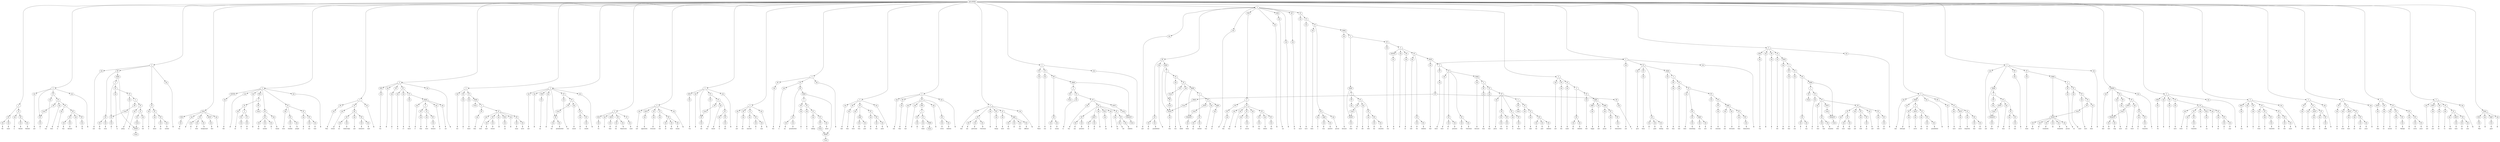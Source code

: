 digraph {
   segr0 [ label="My" shape=none ]
   segr2 [ label="name" shape=none ]
   segr4 [ label="is" shape=none ]
   segr6 [ label="Bonnie" shape=none ]
   segr8 [ label="Rindner" shape=none ]
   segr10 [ label="and" shape=none ]
   segr12 [ label="I" shape=none ]
   segr14 [ label="was" shape=none ]
   segr16 [ label="born" shape=none ]
   segr18 [ label="in" shape=none ]
   segr20 [ label="San" shape=none ]
   segr22 [ label="Antonio" shape=none ]
   segr23 [ label="," shape=none ]
   segr25 [ label="TX" shape=none ]
   segr26 [ label="," shape=none ]
   segr28 [ label="and" shape=none ]
   segr30 [ label="the" shape=none ]
   segr32 [ label="story" shape=none ]
   segr34 [ label="I" shape=none ]
   segr35 [ label="'m" shape=none ]
   segr37 [ label="going" shape=none ]
   segr39 [ label="to" shape=none ]
   segr41 [ label="tell" shape=none ]
   segr43 [ label="is" shape=none ]
   segr45 [ label="about" shape=none ]
   segr47 [ label="my" shape=none ]
   segr49 [ label="mother" shape=none ]
   segr50 [ label="." shape=none ]
   segr52 [ label="Um" shape=none ]
   segr53 [ label="," shape=none ]
   segr55 [ label="a" shape=none ]
   segr57 [ label="little" shape=none ]
   segr59 [ label="background" shape=none ]
   segr61 [ label="first" shape=none ]
   segr62 [ label="." shape=none ]
   segr64 [ label="Her" shape=none ]
   segr65 [ label="," shape=none ]
   segr67 [ label="let" shape=none ]
   segr68 [ label="'s" shape=none ]
   segr70 [ label="see" shape=none ]
   segr71 [ label="," shape=none ]
   segr73 [ label="her" shape=none ]
   segr75 [ label="mother" shape=none ]
   segr76 [ label="'s" shape=none ]
   segr78 [ label="family" shape=none ]
   segr80 [ label="were" shape=none ]
   segr82 [ label="wealthy" shape=none ]
   segr84 [ label="people" shape=none ]
   segr86 [ label="at" shape=none ]
   segr88 [ label="one" shape=none ]
   segr90 [ label="time" shape=none ]
   segr91 [ label="." shape=none ]
   segr93 [ label="They" shape=none ]
   segr95 [ label="owned" shape=none ]
   segr97 [ label="car" shape=none ]
   segr99 [ label="dealerships" shape=none ]
   segr101 [ label="and" shape=none ]
   segr103 [ label="extensive" shape=none ]
   segr105 [ label="land" shape=none ]
   segr106 [ label="." shape=none ]
   segr108 [ label="Um" shape=none ]
   segr109 [ label="," shape=none ]
   segr111 [ label="I" shape=none ]
   segr113 [ label="do" shape=none ]
   segr114 [ label="n't" shape=none ]
   segr116 [ label="know" shape=none ]
   segr118 [ label="if" shape=none ]
   segr120 [ label="they" shape=none ]
   segr122 [ label="were" shape=none ]
   segr124 [ label="farmers" shape=none ]
   segr126 [ label="or" shape=none ]
   segr128 [ label="not" shape=none ]
   segr129 [ label="," shape=none ]
   segr131 [ label="but" shape=none ]
   segr133 [ label="I" shape=none ]
   segr135 [ label="know" shape=none ]
   segr137 [ label="they" shape=none ]
   segr139 [ label="were" shape=none ]
   segr141 [ label="land" shape=none ]
   segr143 [ label="owners" shape=none ]
   segr144 [ label="," shape=none ]
   segr146 [ label="um" shape=none ]
   segr147 [ label="," shape=none ]
   segr149 [ label="many" shape=none ]
   segr151 [ label="acres" shape=none ]
   segr153 [ label="and" shape=none ]
   segr154 [ label="," shape=none ]
   segr156 [ label="um" shape=none ]
   segr157 [ label="," shape=none ]
   segr159 [ label="her" shape=none ]
   segr161 [ label="grandmother" shape=none ]
   segr163 [ label="was" shape=none ]
   segr165 [ label="raised" shape=none ]
   segr167 [ label="in" shape=none ]
   segr169 [ label="wealth" shape=none ]
   segr170 [ label="." shape=none ]
   segr172 [ label="Uh" shape=none ]
   segr173 [ label="," shape=none ]
   segr175 [ label="then" shape=none ]
   segr177 [ label="the" shape=none ]
   segr179 [ label="Depression" shape=none ]
   segr181 [ label="came" shape=none ]
   segr183 [ label="and" shape=none ]
   segr185 [ label="apparently" shape=none ]
   segr187 [ label="everyone" shape=none ]
   segr189 [ label="lost" shape=none ]
   segr191 [ label="all" shape=none ]
   segr193 [ label="their" shape=none ]
   segr195 [ label="money" shape=none ]
   segr196 [ label="." shape=none ]
   segr198 [ label="Um" shape=none ]
   segr199 [ label="," shape=none ]
   segr201 [ label="she" shape=none ]
   segr203 [ label="was" shape=none ]
   segr205 [ label="raised" shape=none ]
   segr207 [ label="in" shape=none ]
   segr209 [ label="MO" shape=none ]
   segr210 [ label="," shape=none ]
   segr212 [ label="and" shape=none ]
   segr214 [ label="she" shape=none ]
   segr216 [ label="married" shape=none ]
   segr218 [ label="a" shape=none ]
   segr220 [ label="man" shape=none ]
   segr221 [ label="," shape=none ]
   segr223 [ label="this" shape=none ]
   segr225 [ label="is" shape=none ]
   segr227 [ label="my" shape=none ]
   segr229 [ label="grandmother" shape=none ]
   segr231 [ label="I" shape=none ]
   segr232 [ label="'m" shape=none ]
   segr234 [ label="talking" shape=none ]
   segr236 [ label="about" shape=none ]
   segr237 [ label="." shape=none ]
   segr239 [ label="And" shape=none ]
   segr241 [ label="they" shape=none ]
   segr243 [ label="were" shape=none ]
   segr245 [ label="very" shape=none ]
   segr247 [ label="poor" shape=none ]
   segr249 [ label="by" shape=none ]
   segr251 [ label="this" shape=none ]
   segr253 [ label="point" shape=none ]
   segr254 [ label="," shape=none ]
   segr256 [ label="and" shape=none ]
   segr258 [ label="they" shape=none ]
   segr260 [ label="had" shape=none ]
   segr261 [ label="," shape=none ]
   segr263 [ label="I" shape=none ]
   segr265 [ label="think" shape=none ]
   segr266 [ label="," shape=none ]
   segr268 [ label="seven" shape=none ]
   segr270 [ label="children" shape=none ]
   segr271 [ label="." shape=none ]
   segr273 [ label="And" shape=none ]
   segr275 [ label="one" shape=none ]
   segr277 [ label="particular" shape=none ]
   segr279 [ label="Christmas" shape=none ]
   segr280 [ label="," shape=none ]
   segr282 [ label="things" shape=none ]
   segr284 [ label="were" shape=none ]
   segr286 [ label="very" shape=none ]
   segr287 [ label="," shape=none ]
   segr289 [ label="very" shape=none ]
   segr291 [ label="difficult" shape=none ]
   segr292 [ label="." shape=none ]
   segr294 [ label="There" shape=none ]
   segr296 [ label="was" shape=none ]
   segr298 [ label="no" shape=none ]
   segr300 [ label="money" shape=none ]
   segr302 [ label="to" shape=none ]
   segr304 [ label="buy" shape=none ]
   segr306 [ label="any" shape=none ]
   segr308 [ label="presents" shape=none ]
   segr310 [ label="at" shape=none ]
   segr312 [ label="all" shape=none ]
   segr313 [ label="," shape=none ]
   segr315 [ label="um" shape=none ]
   segr316 [ label="," shape=none ]
   segr318 [ label="for" shape=none ]
   segr320 [ label="the" shape=none ]
   segr322 [ label="children" shape=none ]
   segr323 [ label="," shape=none ]
   segr325 [ label="and" shape=none ]
   segr327 [ label="my" shape=none ]
   segr329 [ label="grandfather" shape=none ]
   segr330 [ label="," shape=none ]
   segr332 [ label="who" shape=none ]
   segr334 [ label="was" shape=none ]
   segr336 [ label="killed" shape=none ]
   segr338 [ label="when" shape=none ]
   segr340 [ label="my" shape=none ]
   segr342 [ label="mother" shape=none ]
   segr344 [ label="was" shape=none ]
   segr346 [ label="16" shape=none ]
   segr347 [ label="," shape=none ]
   segr349 [ label="this" shape=none ]
   segr351 [ label="was" shape=none ]
   segr352 [ label="," shape=none ]
   segr354 [ label="of" shape=none ]
   segr356 [ label="course" shape=none ]
   segr357 [ label="," shape=none ]
   segr359 [ label="way" shape=none ]
   segr361 [ label="before" shape=none ]
   segr363 [ label="that" shape=none ]
   segr364 [ label="," shape=none ]
   segr366 [ label="um" shape=none ]
   segr367 [ label="," shape=none ]
   segr369 [ label="he" shape=none ]
   segr371 [ label="must" shape=none ]
   segr373 [ label="have" shape=none ]
   segr375 [ label="been" shape=none ]
   segr377 [ label="a" shape=none ]
   segr379 [ label="very" shape=none ]
   segr381 [ label="positive" shape=none ]
   segr383 [ label="person" shape=none ]
   segr385 [ label="because" shape=none ]
   segr387 [ label="what" shape=none ]
   segr389 [ label="he" shape=none ]
   segr391 [ label="did" shape=none ]
   segr393 [ label="with" shape=none ]
   segr395 [ label="the" shape=none ]
   segr397 [ label="situation" shape=none ]
   segr399 [ label="was" shape=none ]
   segr401 [ label="he" shape=none ]
   segr402 [ label="," shape=none ]
   segr404 [ label="he" shape=none ]
   segr406 [ label="told" shape=none ]
   segr408 [ label="the" shape=none ]
   segr410 [ label="children" shape=none ]
   segr412 [ label="that" shape=none ]
   segr414 [ label="there" shape=none ]
   segr416 [ label="were" shape=none ]
   segr418 [ label="no" shape=none ]
   segr420 [ label="presents" shape=none ]
   segr422 [ label="this" shape=none ]
   segr424 [ label="Christmas" shape=none ]
   segr426 [ label="because" shape=none ]
   segr428 [ label="they" shape=none ]
   segr430 [ label="had" shape=none ]
   segr432 [ label="given" shape=none ]
   segr434 [ label="them" shape=none ]
   segr436 [ label="all" shape=none ]
   segr438 [ label="to" shape=none ]
   segr440 [ label="Santa" shape=none ]
   segr442 [ label="to" shape=none ]
   segr444 [ label="take" shape=none ]
   segr446 [ label="the" shape=none ]
   segr448 [ label="poor" shape=none ]
   segr450 [ label="children" shape=none ]
   segr452 [ label="and" shape=none ]
   segr454 [ label="this" shape=none ]
   segr456 [ label="made" shape=none ]
   segr458 [ label="the" shape=none ]
   segr460 [ label="children" shape=none ]
   segr462 [ label="feel" shape=none ]
   segr464 [ label="happy" shape=none ]
   segr466 [ label="and" shape=none ]
   segr468 [ label="proud" shape=none ]
   segr470 [ label="of" shape=none ]
   segr472 [ label="themselves" shape=none ]
   segr474 [ label="and" shape=none ]
   segr476 [ label="it" shape=none ]
   segr478 [ label="gave" shape=none ]
   segr480 [ label="them" shape=none ]
   segr482 [ label="a" shape=none ]
   segr484 [ label="good" shape=none ]
   segr486 [ label="feeling" shape=none ]
   segr488 [ label="that" shape=none ]
   segr490 [ label="they" shape=none ]
   segr492 [ label="had" shape=none ]
   segr494 [ label="done" shape=none ]
   segr496 [ label="something" shape=none ]
   segr498 [ label="very" shape=none ]
   segr500 [ label="nice" shape=none ]
   segr502 [ label="for" shape=none ]
   segr504 [ label="someone" shape=none ]
   segr506 [ label="less" shape=none ]
   segr508 [ label="fortunate" shape=none ]
   segr510 [ label="than" shape=none ]
   segr512 [ label="themselves" shape=none ]
   segr513 [ label="." shape=none ]
   segr515 [ label="Um" shape=none ]
   segr516 [ label="," shape=none ]
   segr518 [ label="I" shape=none ]
   segr520 [ label="felt" shape=none ]
   segr522 [ label="like" shape=none ]
   segr524 [ label="that" shape=none ]
   segr526 [ label="was" shape=none ]
   segr528 [ label="a" shape=none ]
   segr530 [ label="way" shape=none ]
   segr532 [ label="to" shape=none ]
   segr534 [ label="face" shape=none ]
   segr536 [ label="that" shape=none ]
   segr538 [ label="situation" shape=none ]
   segr540 [ label="with" shape=none ]
   segr542 [ label="such" shape=none ]
   segr544 [ label="hope" shape=none ]
   segr546 [ label="and" shape=none ]
   segr548 [ label="with" shape=none ]
   segr550 [ label="joy" shape=none ]
   segr552 [ label="and" shape=none ]
   segr554 [ label="with" shape=none ]
   segr556 [ label="love" shape=none ]
   segr557 [ label="." shape=none ]
   segr559 [ label="And" shape=none ]
   segr561 [ label="although" shape=none ]
   segr563 [ label="I" shape=none ]
   segr565 [ label="never" shape=none ]
   segr567 [ label="met" shape=none ]
   segr569 [ label="my" shape=none ]
   segr571 [ label="grandfather" shape=none ]
   segr572 [ label="," shape=none ]
   segr574 [ label="I" shape=none ]
   segr576 [ label="have" shape=none ]
   segr578 [ label="never" shape=none ]
   segr580 [ label="forgotten" shape=none ]
   segr582 [ label="that" shape=none ]
   segr584 [ label="story" shape=none ]
   segr586 [ label="and" shape=none ]
   segr588 [ label="when" shape=none ]
   segr590 [ label="I" shape=none ]
   segr592 [ label="hear" shape=none ]
   segr594 [ label="of" shape=none ]
   segr596 [ label="him" shape=none ]
   segr598 [ label="I" shape=none ]
   segr600 [ label="think" shape=none ]
   segr602 [ label="what" shape=none ]
   segr604 [ label="a" shape=none ]
   segr606 [ label="wonderful" shape=none ]
   segr607 [ label="," shape=none ]
   segr609 [ label="wonderful" shape=none ]
   segr611 [ label="person" shape=none ]
   segr613 [ label="he" shape=none ]
   segr615 [ label="must" shape=none ]
   segr617 [ label="have" shape=none ]
   segr619 [ label="been" shape=none ]
   segr620 [ label="." shape=none ]
   segr622 [ label="And" shape=none ]
   segr624 [ label="how" shape=none ]
   segr626 [ label="long" shape=none ]
   segr628 [ label="have" shape=none ]
   segr630 [ label="you" shape=none ]
   segr632 [ label="lived" shape=none ]
   segr634 [ label="in" shape=none ]
   segr636 [ label="Charlotte" shape=none ]
   segr637 [ label="?" shape=none ]
   segr639 [ label="Oh" shape=none ]
   segr640 [ label="," shape=none ]
   segr642 [ label="I" shape=none ]
   segr644 [ label="have" shape=none ]
   segr646 [ label="lived" shape=none ]
   segr648 [ label="in" shape=none ]
   segr650 [ label="Charlotte" shape=none ]
   segr651 [ label="," shape=none ]
   segr653 [ label="um" shape=none ]
   segr654 [ label="," shape=none ]
   segr656 [ label="for" shape=none ]
   segr658 [ label="a" shape=none ]
   segr660 [ label="year" shape=none ]
   segr661 [ label="." shape=none ]
   segr663 [ label="Um" shape=none ]
   segr664 [ label="," shape=none ]
   segr666 [ label="I" shape=none ]
   segr668 [ label="lived" shape=none ]
   segr670 [ label="in" shape=none ]
   segr672 [ label="Charlotte" shape=none ]
   segr674 [ label="for" shape=none ]
   segr676 [ label="five" shape=none ]
   segr678 [ label="years" shape=none ]
   segr679 [ label="." shape=none ]
   segr681 [ label="We" shape=none ]
   segr683 [ label="came" shape=none ]
   segr685 [ label="here" shape=none ]
   segr687 [ label="in" shape=none ]
   segr689 [ label="1986" shape=none ]
   segr690 [ label="," shape=none ]
   segr692 [ label="we" shape=none ]
   segr694 [ label="lived" shape=none ]
   segr696 [ label="here" shape=none ]
   segr698 [ label="for" shape=none ]
   segr700 [ label="five" shape=none ]
   segr702 [ label="years" shape=none ]
   segr703 [ label="," shape=none ]
   segr705 [ label="then" shape=none ]
   segr707 [ label="we" shape=none ]
   segr709 [ label="moved" shape=none ]
   segr711 [ label="to" shape=none ]
   segr713 [ label="Raleigh" shape=none ]
   segr715 [ label="for" shape=none ]
   segr717 [ label="seven" shape=none ]
   segr719 [ label="years" shape=none ]
   segr721 [ label="and" shape=none ]
   segr723 [ label="now" shape=none ]
   segr725 [ label="we" shape=none ]
   segr726 [ label="'ve" shape=none ]
   segr728 [ label="been" shape=none ]
   segr730 [ label="back" shape=none ]
   segr732 [ label="one" shape=none ]
   segr734 [ label="year" shape=none ]
   segr735 [ label="." shape=none ]
   segr737 [ label="Well" shape=none ]
   segr738 [ label="," shape=none ]
   segr740 [ label="good" shape=none ]
   segr741 [ label="." shape=none ]
   ptbn00081 [ label="Trace" ]
   ptbn00082 [ label="VP" ]
   ptbn00080 [ label="NP" ]
   ptbn00085 [ label="NP" ]
   ptbn00086 [ label="tok" ]
  ptbn00086 -> segr68
   ptbn00083 [ label="tok" ]
  ptbn00083 -> segr67
   ptbn00084 [ label="S" ]
   ptbn00496 [ label="tok" ]
  ptbn00496 -> segr452
   ptbn00290 [ label="SBAR" ]
   ptbn00497 [ label="NP" ]
   ptbn00291 [ label="Trace" ]
   ptbn00494 [ label="tok" ]
  ptbn00494 -> segr450
   ptbn00495 [ label="S" ]
   ptbn00294 [ label="tok" ]
  ptbn00294 -> segr268
   ptbn00295 [ label="tok" ]
  ptbn00295 -> segr270
   ptbn00498 [ label="tok" ]
  ptbn00498 -> segr454
   ptbn00292 [ label="tok" ]
  ptbn00292 -> segr266
   ptbn00499 [ label="VP" ]
   ptbn00293 [ label="NP" ]
   ptbn00299 [ label="NP" ]
   ptbn00298 [ label="tok" ]
  ptbn00298 -> segr273
   ptbn00297 [ label="S" ]
   ptbn00296 [ label="tok" ]
  ptbn00296 -> segr271
   ptbn00493 [ label="tok" ]
  ptbn00493 -> segr448
   ptbn00492 [ label="tok" ]
  ptbn00492 -> segr446
   ptbn00491 [ label="NP" ]
   ptbn00490 [ label="tok" ]
  ptbn00490 -> segr444
   ptbn00089 [ label="tok" ]
  ptbn00089 -> segr71
   ptbn00088 [ label="tok" ]
  ptbn00088 -> segr70
   ptbn00087 [ label="VP" ]
   ptbn00090 [ label="NP" ]
   ptbn00091 [ label="NP" ]
   ptbn00092 [ label="tok" ]
  ptbn00092 -> segr73
   ptbn00093 [ label="tok" ]
  ptbn00093 -> segr75
   ptbn00094 [ label="tok" ]
  ptbn00094 -> segr76
   ptbn00095 [ label="tok" ]
  ptbn00095 -> segr78
   ptbn00096 [ label="VP" ]
   ptbn00097 [ label="tok" ]
  ptbn00097 -> segr80
   ptbn00483 [ label="tok" ]
  ptbn00483 -> segr440
   ptbn00484 [ label="S" ]
   ptbn00485 [ label="NP" ]
   ptbn00280 [ label="tok" ]
  ptbn00280 -> segr258
   ptbn00486 [ label="Trace" ]
   ptbn00487 [ label="VP" ]
   ptbn00281 [ label="VP" ]
   ptbn00282 [ label="tok" ]
  ptbn00282 -> segr260
   ptbn00488 [ label="tok" ]
  ptbn00488 -> segr442
   ptbn00283 [ label="tok" ]
  ptbn00283 -> segr261
   ptbn00489 [ label="VP" ]
   ptbn00284 [ label="PRN" ]
   ptbn00286 [ label="NP" ]
   ptbn00285 [ label="S" ]
   ptbn00288 [ label="VP" ]
   ptbn00287 [ label="tok" ]
  ptbn00287 -> segr263
   ptbn00480 [ label="PP" ]
   ptbn00289 [ label="tok" ]
  ptbn00289 -> segr265
   ptbn00482 [ label="NP" ]
   ptbn00481 [ label="tok" ]
  ptbn00481 -> segr438
   ptbn00099 [ label="tok" ]
  ptbn00099 -> segr82
   ptbn00098 [ label="NP" ]
   ptbn00063 [ label="FRAG" ]
   ptbn00064 [ label="INTJ" ]
   ptbn00061 [ label="tok" ]
  ptbn00061 -> segr49
   ptbn00062 [ label="tok" ]
  ptbn00062 -> segr50
   ptbn00060 [ label="tok" ]
  ptbn00060 -> segr47
   ptbn00272 [ label="tok" ]
  ptbn00272 -> segr249
   ptbn00478 [ label="NP" ]
   ptbn00479 [ label="tok" ]
  ptbn00479 -> segr436
   ptbn00273 [ label="NP" ]
   ptbn00270 [ label="tok" ]
  ptbn00270 -> segr247
   ptbn00476 [ label="NP" ]
   ptbn00477 [ label="tok" ]
  ptbn00477 -> segr434
   ptbn00271 [ label="PP" ]
   ptbn00474 [ label="tok" ]
  ptbn00474 -> segr432
   ptbn00475 [ label="NP" ]
   ptbn00472 [ label="tok" ]
  ptbn00472 -> segr430
   ptbn00473 [ label="VP" ]
   ptbn00471 [ label="VP" ]
   ptbn00470 [ label="tok" ]
  ptbn00470 -> segr428
   ptbn00279 [ label="NP" ]
   ptbn00278 [ label="tok" ]
  ptbn00278 -> segr256
   ptbn00277 [ label="S" ]
   ptbn00276 [ label="tok" ]
  ptbn00276 -> segr254
   ptbn00275 [ label="tok" ]
  ptbn00275 -> segr253
   ptbn00274 [ label="tok" ]
  ptbn00274 -> segr251
   ptbn00069 [ label="tok" ]
  ptbn00069 -> segr57
   ptbn00068 [ label="tok" ]
  ptbn00068 -> segr55
   ptbn00067 [ label="NP" ]
   ptbn00066 [ label="tok" ]
  ptbn00066 -> segr53
   ptbn00065 [ label="tok" ]
  ptbn00065 -> segr52
   ptbn00072 [ label="tok" ]
  ptbn00072 -> segr61
   ptbn00073 [ label="tok" ]
  ptbn00073 -> segr62
   ptbn00074 [ label="S" ]
   ptbn00075 [ label="EDITED" ]
   ptbn00469 [ label="NP" ]
   ptbn00070 [ label="tok" ]
  ptbn00070 -> segr59
   ptbn00071 [ label="ADVP" ]
   ptbn00465 [ label="tok" ]
  ptbn00465 -> segr424
   ptbn00466 [ label="SBAR" ]
   ptbn00260 [ label="Trace" ]
   ptbn00467 [ label="tok" ]
  ptbn00467 -> segr426
   ptbn00261 [ label="tok" ]
  ptbn00261 -> segr237
   ptbn00468 [ label="S" ]
   ptbn00262 [ label="S" ]
   ptbn00461 [ label="tok" ]
  ptbn00461 -> segr418
   ptbn00462 [ label="tok" ]
  ptbn00462 -> segr420
   ptbn00463 [ label="NP" ]
   ptbn00464 [ label="tok" ]
  ptbn00464 -> segr422
   ptbn00268 [ label="ADJP" ]
   ptbn00267 [ label="tok" ]
  ptbn00267 -> segr243
   ptbn00460 [ label="NP" ]
   ptbn00269 [ label="tok" ]
  ptbn00269 -> segr245
   ptbn00264 [ label="NP" ]
   ptbn00263 [ label="tok" ]
  ptbn00263 -> segr239
   ptbn00266 [ label="VP" ]
   ptbn00265 [ label="tok" ]
  ptbn00265 -> segr241
   ptbn00077 [ label="tok" ]
  ptbn00077 -> segr65
   ptbn00076 [ label="tok" ]
  ptbn00076 -> segr64
   ptbn00079 [ label="S" ]
   ptbn00078 [ label="PRN" ]
   ptbn00251 [ label="NP" ]
   ptbn00250 [ label="S" ]
   ptbn00730 [ label="tok" ]
  ptbn00730 -> segr672
   ptbn00731 [ label="PP" ]
   ptbn00732 [ label="tok" ]
  ptbn00732 -> segr674
   ptbn00254 [ label="tok" ]
  ptbn00254 -> segr232
   ptbn00733 [ label="NP" ]
   ptbn00734 [ label="tok" ]
  ptbn00734 -> segr676
   ptbn00255 [ label="VP" ]
   ptbn00252 [ label="tok" ]
  ptbn00252 -> segr231
   ptbn00735 [ label="tok" ]
  ptbn00735 -> segr678
   ptbn00736 [ label="tok" ]
  ptbn00736 -> segr679
   ptbn00253 [ label="VP" ]
   ptbn00258 [ label="tok" ]
  ptbn00258 -> segr236
   ptbn00737 [ label="S" ]
   ptbn00738 [ label="NP" ]
   ptbn00259 [ label="NP" ]
   ptbn00256 [ label="tok" ]
  ptbn00256 -> segr234
   ptbn00739 [ label="tok" ]
  ptbn00739 -> segr681
   ptbn00257 [ label="PP" ]
   ptbn00719 [ label="S" ]
   ptbn00240 [ label="tok" ]
  ptbn00240 -> segr223
   ptbn00249 [ label="Trace" ]
   ptbn00720 [ label="INTJ" ]
   ptbn00721 [ label="tok" ]
  ptbn00721 -> segr663
   ptbn00724 [ label="tok" ]
  ptbn00724 -> segr666
   ptbn00241 [ label="VP" ]
   ptbn00242 [ label="tok" ]
  ptbn00242 -> segr225
   ptbn00725 [ label="VP" ]
   ptbn00722 [ label="tok" ]
  ptbn00722 -> segr664
   ptbn00243 [ label="NP" ]
   ptbn00723 [ label="NP" ]
   ptbn00244 [ label="NP" ]
   ptbn00245 [ label="tok" ]
  ptbn00245 -> segr227
   ptbn00728 [ label="tok" ]
  ptbn00728 -> segr670
   ptbn00246 [ label="tok" ]
  ptbn00246 -> segr229
   ptbn00729 [ label="NP" ]
   ptbn00726 [ label="tok" ]
  ptbn00726 -> segr668
   ptbn00247 [ label="SBAR" ]
   ptbn00727 [ label="PP" ]
   ptbn00248 [ label="WHNP" ]
   ptbn00709 [ label="tok" ]
  ptbn00709 -> segr651
   ptbn00708 [ label="tok" ]
  ptbn00708 -> segr650
   ptbn00710 [ label="INTJ" ]
   ptbn00238 [ label="S" ]
   ptbn00239 [ label="NP" ]
   ptbn00236 [ label="tok" ]
  ptbn00236 -> segr220
   ptbn00715 [ label="NP" ]
   ptbn00237 [ label="tok" ]
  ptbn00237 -> segr221
   ptbn00716 [ label="tok" ]
  ptbn00716 -> segr658
   ptbn00717 [ label="tok" ]
  ptbn00717 -> segr660
   ptbn00234 [ label="NP" ]
   ptbn00235 [ label="tok" ]
  ptbn00235 -> segr218
   ptbn00718 [ label="tok" ]
  ptbn00718 -> segr661
   ptbn00711 [ label="tok" ]
  ptbn00711 -> segr653
   ptbn00232 [ label="VP" ]
   ptbn00233 [ label="tok" ]
  ptbn00233 -> segr216
   ptbn00712 [ label="tok" ]
  ptbn00712 -> segr654
   ptbn00713 [ label="PP" ]
   ptbn00230 [ label="NP" ]
   ptbn00231 [ label="tok" ]
  ptbn00231 -> segr214
   ptbn00714 [ label="tok" ]
  ptbn00714 -> segr656
   ptbn00227 [ label="tok" ]
  ptbn00227 -> segr210
   ptbn00228 [ label="S" ]
   ptbn00229 [ label="tok" ]
  ptbn00229 -> segr212
   ptbn00706 [ label="tok" ]
  ptbn00706 -> segr648
   ptbn00223 [ label="PP" ]
   ptbn00224 [ label="tok" ]
  ptbn00224 -> segr207
   ptbn00707 [ label="NP" ]
   ptbn00704 [ label="tok" ]
  ptbn00704 -> segr646
   ptbn00225 [ label="NP" ]
   ptbn00226 [ label="tok" ]
  ptbn00226 -> segr209
   ptbn00705 [ label="PP" ]
   ptbn00702 [ label="tok" ]
  ptbn00702 -> segr644
   ptbn00220 [ label="tok" ]
  ptbn00220 -> segr205
   ptbn00703 [ label="VP" ]
   ptbn00700 [ label="tok" ]
  ptbn00700 -> segr642
   ptbn00221 [ label="NP" ]
   ptbn00701 [ label="VP" ]
   ptbn00222 [ label="Trace" ]
   ptbn00008 [ label="tok" ]
  ptbn00008 -> segr6
   ptbn00779 [ label="tok" ]
  ptbn00779 -> segr721
   ptbn00007 [ label="NP" ]
   ptbn00778 [ label="S" ]
   ptbn00777 [ label="tok" ]
  ptbn00777 -> segr719
   ptbn00009 [ label="tok" ]
  ptbn00009 -> segr8
   ptbn00772 [ label="tok" ]
  ptbn00772 -> segr713
   ptbn00000 [ label="ptb-n00000" ]
   ptbn00771 [ label="NP" ]
   ptbn00770 [ label="tok" ]
  ptbn00770 -> segr711
   ptbn00002 [ label="NP" ]
   ptbn00001 [ label="S" ]
   ptbn00776 [ label="tok" ]
  ptbn00776 -> segr717
   ptbn00004 [ label="tok" ]
  ptbn00004 -> segr2
   ptbn00003 [ label="tok" ]
  ptbn00003 -> segr0
   ptbn00775 [ label="NP" ]
   ptbn00774 [ label="tok" ]
  ptbn00774 -> segr715
   ptbn00006 [ label="tok" ]
  ptbn00006 -> segr4
   ptbn00005 [ label="VP" ]
   ptbn00773 [ label="PP" ]
   ptbn00767 [ label="VP" ]
   ptbn00766 [ label="tok" ]
  ptbn00766 -> segr707
   ptbn00019 [ label="Trace" ]
   ptbn00769 [ label="PP" ]
   ptbn00768 [ label="tok" ]
  ptbn00768 -> segr709
   ptbn00018 [ label="NP" ]
   ptbn00013 [ label="tok" ]
  ptbn00013 -> segr12
   ptbn00012 [ label="NP" ]
   ptbn00011 [ label="tok" ]
  ptbn00011 -> segr10
   ptbn00761 [ label="tok" ]
  ptbn00761 -> segr703
   ptbn00760 [ label="tok" ]
  ptbn00760 -> segr702
   ptbn00010 [ label="S" ]
   ptbn00017 [ label="tok" ]
  ptbn00017 -> segr16
   ptbn00763 [ label="ADVP" ]
   ptbn00016 [ label="VP" ]
   ptbn00762 [ label="S" ]
   ptbn00015 [ label="tok" ]
  ptbn00015 -> segr14
   ptbn00765 [ label="NP" ]
   ptbn00764 [ label="tok" ]
  ptbn00764 -> segr705
   ptbn00014 [ label="VP" ]
   ptbn00759 [ label="tok" ]
  ptbn00759 -> segr700
   ptbn00758 [ label="NP" ]
   ptbn00757 [ label="tok" ]
  ptbn00757 -> segr698
   ptbn00756 [ label="PP" ]
   ptbn00755 [ label="tok" ]
  ptbn00755 -> segr696
   ptbn00754 [ label="ADVP" ]
   ptbn00753 [ label="tok" ]
  ptbn00753 -> segr694
   ptbn00752 [ label="VP" ]
   ptbn00751 [ label="tok" ]
  ptbn00751 -> segr692
   ptbn00750 [ label="NP" ]
   ptbn00749 [ label="S" ]
   ptbn00748 [ label="tok" ]
  ptbn00748 -> segr690
   ptbn00745 [ label="tok" ]
  ptbn00745 -> segr687
   ptbn00744 [ label="PP" ]
   ptbn00747 [ label="tok" ]
  ptbn00747 -> segr689
   ptbn00746 [ label="NP" ]
   ptbn00741 [ label="tok" ]
  ptbn00741 -> segr683
   ptbn00740 [ label="VP" ]
   ptbn00743 [ label="tok" ]
  ptbn00743 -> segr685
   ptbn00742 [ label="ADVP" ]
   ptbn00043 [ label="tok" ]
  ptbn00043 -> segr35
   ptbn00044 [ label="VP" ]
   ptbn00045 [ label="tok" ]
  ptbn00045 -> segr37
   ptbn00046 [ label="S" ]
   ptbn00047 [ label="NP" ]
   ptbn00048 [ label="Trace" ]
   ptbn00049 [ label="VP" ]
   ptbn00040 [ label="NP" ]
   ptbn00042 [ label="VP" ]
   ptbn00041 [ label="tok" ]
  ptbn00041 -> segr34
   ptbn00056 [ label="tok" ]
  ptbn00056 -> segr43
   ptbn00057 [ label="PP" ]
   ptbn00054 [ label="Trace" ]
   ptbn00055 [ label="VP" ]
   ptbn00058 [ label="tok" ]
  ptbn00058 -> segr45
   ptbn00059 [ label="NP" ]
   ptbn00053 [ label="NP" ]
   ptbn00052 [ label="tok" ]
  ptbn00052 -> segr41
   ptbn00051 [ label="VP" ]
   ptbn00050 [ label="tok" ]
  ptbn00050 -> segr39
   ptbn00025 [ label="tok" ]
  ptbn00025 -> segr22
   ptbn00797 [ label="tok" ]
  ptbn00797 -> segr738
   ptbn00026 [ label="tok" ]
  ptbn00026 -> segr23
   ptbn00798 [ label="ADJP" ]
   ptbn00027 [ label="NP" ]
   ptbn00795 [ label="INTJ" ]
   ptbn00028 [ label="tok" ]
  ptbn00028 -> segr25
   ptbn00796 [ label="tok" ]
  ptbn00796 -> segr737
   ptbn00021 [ label="tok" ]
  ptbn00021 -> segr18
   ptbn00793 [ label="tok" ]
  ptbn00793 -> segr735
   ptbn00022 [ label="NP" ]
   ptbn00794 [ label="FRAG" ]
   ptbn00791 [ label="tok" ]
  ptbn00791 -> segr732
   ptbn00023 [ label="NP" ]
   ptbn00024 [ label="tok" ]
  ptbn00024 -> segr20
   ptbn00792 [ label="tok" ]
  ptbn00792 -> segr734
   ptbn00029 [ label="tok" ]
  ptbn00029 -> segr26
   ptbn00799 [ label="tok" ]
  ptbn00799 -> segr740
   ptbn00790 [ label="NP" ]
   ptbn00020 [ label="PP" ]
   ptbn00038 [ label="Trace" ]
   ptbn00784 [ label="VP" ]
   ptbn00785 [ label="tok" ]
  ptbn00785 -> segr726
   ptbn00039 [ label="S" ]
   ptbn00036 [ label="SBAR" ]
   ptbn00786 [ label="VP" ]
   ptbn00787 [ label="tok" ]
  ptbn00787 -> segr728
   ptbn00037 [ label="WHNP" ]
   ptbn00034 [ label="tok" ]
  ptbn00034 -> segr30
   ptbn00780 [ label="ADVP" ]
   ptbn00035 [ label="tok" ]
  ptbn00035 -> segr32
   ptbn00781 [ label="tok" ]
  ptbn00781 -> segr723
   ptbn00032 [ label="NP" ]
   ptbn00782 [ label="NP" ]
   ptbn00783 [ label="tok" ]
  ptbn00783 -> segr725
   ptbn00033 [ label="NP" ]
   ptbn00788 [ label="ADVP" ]
   ptbn00789 [ label="tok" ]
  ptbn00789 -> segr730
   ptbn00031 [ label="tok" ]
  ptbn00031 -> segr28
   ptbn00030 [ label="S" ]
   ptbn00204 [ label="VP" ]
   ptbn00203 [ label="tok" ]
  ptbn00203 -> segr187
   ptbn00202 [ label="NP" ]
   ptbn00201 [ label="tok" ]
  ptbn00201 -> segr185
   ptbn00200 [ label="ADVP" ]
   ptbn00209 [ label="tok" ]
  ptbn00209 -> segr195
   ptbn00208 [ label="tok" ]
  ptbn00208 -> segr193
   ptbn00207 [ label="tok" ]
  ptbn00207 -> segr191
   ptbn00206 [ label="NP" ]
   ptbn00205 [ label="tok" ]
  ptbn00205 -> segr189
   ptbn00409 [ label="tok" ]
  ptbn00409 -> segr369
   ptbn00407 [ label="tok" ]
  ptbn00407 -> segr367
   ptbn00408 [ label="NP" ]
   ptbn00405 [ label="INTJ" ]
   ptbn00406 [ label="tok" ]
  ptbn00406 -> segr366
   ptbn00403 [ label="tok" ]
  ptbn00403 -> segr363
   ptbn00404 [ label="tok" ]
  ptbn00404 -> segr364
   ptbn00401 [ label="tok" ]
  ptbn00401 -> segr361
   ptbn00402 [ label="NP" ]
   ptbn00400 [ label="tok" ]
  ptbn00400 -> segr359
   ptbn00213 [ label="tok" ]
  ptbn00213 -> segr198
   ptbn00212 [ label="INTJ" ]
   ptbn00215 [ label="NP" ]
   ptbn00214 [ label="tok" ]
  ptbn00214 -> segr199
   ptbn00211 [ label="S" ]
   ptbn00210 [ label="tok" ]
  ptbn00210 -> segr196
   ptbn00217 [ label="VP" ]
   ptbn00216 [ label="tok" ]
  ptbn00216 -> segr201
   ptbn00219 [ label="VP" ]
   ptbn00218 [ label="tok" ]
  ptbn00218 -> segr203
   ptbn00418 [ label="ADJP" ]
   ptbn00419 [ label="tok" ]
  ptbn00419 -> segr379
   ptbn00414 [ label="VP" ]
   ptbn00415 [ label="tok" ]
  ptbn00415 -> segr375
   ptbn00416 [ label="NP" ]
   ptbn00417 [ label="tok" ]
  ptbn00417 -> segr377
   ptbn00410 [ label="VP" ]
   ptbn00411 [ label="tok" ]
  ptbn00411 -> segr371
   ptbn00412 [ label="VP" ]
   ptbn00413 [ label="tok" ]
  ptbn00413 -> segr373
   ptbn00446 [ label="NP" ]
   ptbn00445 [ label="tok" ]
  ptbn00445 -> segr402
   ptbn00444 [ label="tok" ]
  ptbn00444 -> segr401
   ptbn00443 [ label="EDITED" ]
   ptbn00442 [ label="S" ]
   ptbn00441 [ label="tok" ]
  ptbn00441 -> segr399
   ptbn00440 [ label="VP" ]
   ptbn00449 [ label="tok" ]
  ptbn00449 -> segr406
   ptbn00448 [ label="VP" ]
   ptbn00447 [ label="tok" ]
  ptbn00447 -> segr404
   ptbn00455 [ label="S" ]
   ptbn00454 [ label="tok" ]
  ptbn00454 -> segr412
   ptbn00457 [ label="tok" ]
  ptbn00457 -> segr414
   ptbn00456 [ label="NP" ]
   ptbn00451 [ label="tok" ]
  ptbn00451 -> segr408
   ptbn00450 [ label="NP" ]
   ptbn00453 [ label="SBAR" ]
   ptbn00452 [ label="tok" ]
  ptbn00452 -> segr410
   ptbn00459 [ label="tok" ]
  ptbn00459 -> segr416
   ptbn00458 [ label="VP" ]
   ptbn00420 [ label="tok" ]
  ptbn00420 -> segr381
   ptbn00424 [ label="S" ]
   ptbn00423 [ label="tok" ]
  ptbn00423 -> segr385
   ptbn00422 [ label="SBAR" ]
   ptbn00421 [ label="tok" ]
  ptbn00421 -> segr383
   ptbn00428 [ label="S" ]
   ptbn00427 [ label="tok" ]
  ptbn00427 -> segr387
   ptbn00426 [ label="WHNP" ]
   ptbn00425 [ label="SBAR" ]
   ptbn00429 [ label="NP" ]
   ptbn00431 [ label="VP" ]
   ptbn00430 [ label="tok" ]
  ptbn00430 -> segr389
   ptbn00433 [ label="NP" ]
   ptbn00432 [ label="tok" ]
  ptbn00432 -> segr391
   ptbn00435 [ label="PP" ]
   ptbn00434 [ label="Trace" ]
   ptbn00437 [ label="NP" ]
   ptbn00436 [ label="tok" ]
  ptbn00436 -> segr393
   ptbn00439 [ label="tok" ]
  ptbn00439 -> segr397
   ptbn00438 [ label="tok" ]
  ptbn00438 -> segr395
   ptbn00393 [ label="PP" ]
   ptbn00599 [ label="PP" ]
   ptbn00394 [ label="tok" ]
  ptbn00394 -> segr354
   ptbn00391 [ label="tok" ]
  ptbn00391 -> segr351
   ptbn00597 [ label="tok" ]
  ptbn00597 -> segr544
   ptbn00392 [ label="tok" ]
  ptbn00392 -> segr352
   ptbn00598 [ label="tok" ]
  ptbn00598 -> segr546
   ptbn00595 [ label="NP" ]
   ptbn00596 [ label="tok" ]
  ptbn00596 -> segr542
   ptbn00390 [ label="VP" ]
   ptbn00593 [ label="PP" ]
   ptbn00594 [ label="tok" ]
  ptbn00594 -> segr540
   ptbn00184 [ label="NP" ]
   ptbn00185 [ label="tok" ]
  ptbn00185 -> segr169
   ptbn00182 [ label="PP" ]
   ptbn00183 [ label="tok" ]
  ptbn00183 -> segr167
   ptbn00180 [ label="NP" ]
   ptbn00181 [ label="Trace" ]
   ptbn00189 [ label="tok" ]
  ptbn00189 -> segr172
   ptbn00188 [ label="INTJ" ]
   ptbn00187 [ label="S" ]
   ptbn00186 [ label="tok" ]
  ptbn00186 -> segr170
   ptbn00592 [ label="PP" ]
   ptbn00591 [ label="tok" ]
  ptbn00591 -> segr538
   ptbn00590 [ label="tok" ]
  ptbn00590 -> segr536
   ptbn00399 [ label="NP" ]
   ptbn00398 [ label="PP" ]
   ptbn00397 [ label="tok" ]
  ptbn00397 -> segr357
   ptbn00396 [ label="tok" ]
  ptbn00396 -> segr356
   ptbn00395 [ label="NP" ]
   ptbn00586 [ label="tok" ]
  ptbn00586 -> segr532
   ptbn00380 [ label="ADJP" ]
   ptbn00381 [ label="tok" ]
  ptbn00381 -> segr346
   ptbn00587 [ label="VP" ]
   ptbn00588 [ label="tok" ]
  ptbn00588 -> segr534
   ptbn00382 [ label="ADVP" ]
   ptbn00383 [ label="Trace" ]
   ptbn00589 [ label="NP" ]
   ptbn00582 [ label="S" ]
   ptbn00583 [ label="NP" ]
   ptbn00584 [ label="Trace" ]
   ptbn00585 [ label="VP" ]
   ptbn00193 [ label="NP" ]
   ptbn00194 [ label="tok" ]
  ptbn00194 -> segr177
   ptbn00195 [ label="tok" ]
  ptbn00195 -> segr179
   ptbn00196 [ label="VP" ]
   ptbn00190 [ label="tok" ]
  ptbn00190 -> segr173
   ptbn00191 [ label="ADVP" ]
   ptbn00192 [ label="tok" ]
  ptbn00192 -> segr175
   ptbn00198 [ label="S" ]
   ptbn00197 [ label="tok" ]
  ptbn00197 -> segr181
   ptbn00199 [ label="tok" ]
  ptbn00199 -> segr183
   ptbn00389 [ label="tok" ]
  ptbn00389 -> segr349
   ptbn00388 [ label="NP" ]
   ptbn00581 [ label="Trace" ]
   ptbn00580 [ label="WHADVP" ]
   ptbn00385 [ label="PRN" ]
   ptbn00384 [ label="tok" ]
  ptbn00384 -> segr347
   ptbn00387 [ label="NP" ]
   ptbn00386 [ label="S" ]
   ptbn00350 [ label="Trace" ]
   ptbn00357 [ label="tok" ]
  ptbn00357 -> segr329
   ptbn00358 [ label="tok" ]
  ptbn00358 -> segr330
   ptbn00355 [ label="NP" ]
   ptbn00356 [ label="tok" ]
  ptbn00356 -> segr327
   ptbn00353 [ label="tok" ]
  ptbn00353 -> segr325
   ptbn00354 [ label="NP" ]
   ptbn00351 [ label="tok" ]
  ptbn00351 -> segr323
   ptbn00352 [ label="S" ]
   ptbn00359 [ label="SBAR" ]
   ptbn00344 [ label="PP" ]
   ptbn00345 [ label="tok" ]
  ptbn00345 -> segr318
   ptbn00346 [ label="NP" ]
   ptbn00347 [ label="tok" ]
  ptbn00347 -> segr320
   ptbn00340 [ label="tok" ]
  ptbn00340 -> segr313
   ptbn00341 [ label="INTJ" ]
   ptbn00342 [ label="tok" ]
  ptbn00342 -> segr315
   ptbn00343 [ label="tok" ]
  ptbn00343 -> segr316
   ptbn00348 [ label="tok" ]
  ptbn00348 -> segr322
   ptbn00349 [ label="ADVP" ]
   ptbn00609 [ label="Trace" ]
   ptbn00372 [ label="WHADVP" ]
   ptbn00371 [ label="SBAR" ]
   ptbn00370 [ label="Trace" ]
   ptbn00612 [ label="tok" ]
  ptbn00612 -> segr559
   ptbn00375 [ label="NP" ]
   ptbn00376 [ label="tok" ]
  ptbn00376 -> segr340
   ptbn00613 [ label="SBAR" ]
   ptbn00373 [ label="tok" ]
  ptbn00373 -> segr338
   ptbn00614 [ label="tok" ]
  ptbn00614 -> segr561
   ptbn00374 [ label="S" ]
   ptbn00615 [ label="S" ]
   ptbn00379 [ label="tok" ]
  ptbn00379 -> segr344
   ptbn00616 [ label="NP" ]
   ptbn00617 [ label="tok" ]
  ptbn00617 -> segr563
   ptbn00377 [ label="tok" ]
  ptbn00377 -> segr342
   ptbn00618 [ label="ADVP" ]
   ptbn00619 [ label="tok" ]
  ptbn00619 -> segr565
   ptbn00378 [ label="VP" ]
   ptbn00610 [ label="tok" ]
  ptbn00610 -> segr557
   ptbn00611 [ label="S" ]
   ptbn00800 [ label="tok" ]
  ptbn00800 -> segr741
   ptbn00361 [ label="tok" ]
  ptbn00361 -> segr332
   ptbn00360 [ label="WHNP" ]
   ptbn00603 [ label="tok" ]
  ptbn00603 -> segr552
   ptbn00362 [ label="S" ]
   ptbn00363 [ label="NP" ]
   ptbn00604 [ label="PP" ]
   ptbn00364 [ label="Trace" ]
   ptbn00601 [ label="NP" ]
   ptbn00602 [ label="tok" ]
  ptbn00602 -> segr550
   ptbn00365 [ label="VP" ]
   ptbn00366 [ label="tok" ]
  ptbn00366 -> segr334
   ptbn00607 [ label="tok" ]
  ptbn00607 -> segr556
   ptbn00367 [ label="VP" ]
   ptbn00608 [ label="ADVP" ]
   ptbn00368 [ label="tok" ]
  ptbn00368 -> segr336
   ptbn00605 [ label="tok" ]
  ptbn00605 -> segr554
   ptbn00369 [ label="NP" ]
   ptbn00606 [ label="NP" ]
   ptbn00600 [ label="tok" ]
  ptbn00600 -> segr548
   ptbn00633 [ label="tok" ]
  ptbn00633 -> segr580
   ptbn00103 [ label="NP" ]
   ptbn00102 [ label="tok" ]
  ptbn00102 -> segr86
   ptbn00632 [ label="VP" ]
   ptbn00105 [ label="tok" ]
  ptbn00105 -> segr90
   ptbn00631 [ label="tok" ]
  ptbn00631 -> segr578
   ptbn00104 [ label="tok" ]
  ptbn00104 -> segr88
   ptbn00630 [ label="ADVP" ]
   ptbn00101 [ label="PP" ]
   ptbn00100 [ label="tok" ]
  ptbn00100 -> segr84
   ptbn00639 [ label="SBAR" ]
   ptbn00638 [ label="tok" ]
  ptbn00638 -> segr586
   ptbn00637 [ label="S" ]
   ptbn00107 [ label="S" ]
   ptbn00106 [ label="tok" ]
  ptbn00106 -> segr91
   ptbn00636 [ label="tok" ]
  ptbn00636 -> segr584
   ptbn00109 [ label="tok" ]
  ptbn00109 -> segr93
   ptbn00635 [ label="tok" ]
  ptbn00635 -> segr582
   ptbn00634 [ label="NP" ]
   ptbn00108 [ label="NP" ]
   ptbn00116 [ label="tok" ]
  ptbn00116 -> segr101
   ptbn00620 [ label="VP" ]
   ptbn00115 [ label="tok" ]
  ptbn00115 -> segr99
   ptbn00114 [ label="tok" ]
  ptbn00114 -> segr97
   ptbn00622 [ label="NP" ]
   ptbn00621 [ label="tok" ]
  ptbn00621 -> segr567
   ptbn00113 [ label="NP" ]
   ptbn00112 [ label="NP" ]
   ptbn00111 [ label="tok" ]
  ptbn00111 -> segr95
   ptbn00110 [ label="VP" ]
   ptbn00628 [ label="VP" ]
   ptbn00627 [ label="tok" ]
  ptbn00627 -> segr574
   ptbn00629 [ label="tok" ]
  ptbn00629 -> segr576
   ptbn00624 [ label="tok" ]
  ptbn00624 -> segr571
   ptbn00623 [ label="tok" ]
  ptbn00623 -> segr569
   ptbn00119 [ label="tok" ]
  ptbn00119 -> segr105
   ptbn00118 [ label="tok" ]
  ptbn00118 -> segr103
   ptbn00626 [ label="NP" ]
   ptbn00625 [ label="tok" ]
  ptbn00625 -> segr572
   ptbn00117 [ label="NP" ]
   ptbn00651 [ label="ADVP" ]
   ptbn00121 [ label="S" ]
   ptbn00650 [ label="tok" ]
  ptbn00650 -> segr596
   ptbn00120 [ label="tok" ]
  ptbn00120 -> segr106
   ptbn00123 [ label="tok" ]
  ptbn00123 -> segr108
   ptbn00122 [ label="INTJ" ]
   ptbn00655 [ label="VP" ]
   ptbn00125 [ label="NP" ]
   ptbn00654 [ label="tok" ]
  ptbn00654 -> segr598
   ptbn00124 [ label="tok" ]
  ptbn00124 -> segr109
   ptbn00653 [ label="NP" ]
   ptbn00127 [ label="VP" ]
   ptbn00126 [ label="tok" ]
  ptbn00126 -> segr111
   ptbn00652 [ label="Trace" ]
   ptbn00659 [ label="tok" ]
  ptbn00659 -> segr602
   ptbn00129 [ label="tok" ]
  ptbn00129 -> segr114
   ptbn00128 [ label="tok" ]
  ptbn00128 -> segr113
   ptbn00658 [ label="WHNP" ]
   ptbn00657 [ label="SBAR" ]
   ptbn00656 [ label="tok" ]
  ptbn00656 -> segr600
   ptbn00134 [ label="S" ]
   ptbn00133 [ label="tok" ]
  ptbn00133 -> segr118
   ptbn00640 [ label="WHADVP" ]
   ptbn00132 [ label="SBAR" ]
   ptbn00131 [ label="tok" ]
  ptbn00131 -> segr116
   ptbn00138 [ label="tok" ]
  ptbn00138 -> segr122
   ptbn00642 [ label="S" ]
   ptbn00641 [ label="tok" ]
  ptbn00641 -> segr588
   ptbn00137 [ label="VP" ]
   ptbn00644 [ label="tok" ]
  ptbn00644 -> segr590
   ptbn00136 [ label="tok" ]
  ptbn00136 -> segr120
   ptbn00643 [ label="NP" ]
   ptbn00135 [ label="NP" ]
   ptbn00646 [ label="tok" ]
  ptbn00646 -> segr592
   ptbn00645 [ label="VP" ]
   ptbn00648 [ label="tok" ]
  ptbn00648 -> segr594
   ptbn00647 [ label="PP" ]
   ptbn00139 [ label="NP" ]
   ptbn00649 [ label="NP" ]
   ptbn00130 [ label="VP" ]
   ptbn00678 [ label="tok" ]
  ptbn00678 -> segr622
   ptbn00679 [ label="WHADVP" ]
   ptbn00676 [ label="tok" ]
  ptbn00676 -> segr620
   ptbn00146 [ label="NP" ]
   ptbn00147 [ label="tok" ]
  ptbn00147 -> segr133
   ptbn00677 [ label="SBARQ" ]
   ptbn00674 [ label="NP" ]
   ptbn00148 [ label="VP" ]
   ptbn00149 [ label="tok" ]
  ptbn00149 -> segr135
   ptbn00675 [ label="Trace" ]
   ptbn00142 [ label="tok" ]
  ptbn00142 -> segr128
   ptbn00672 [ label="VP" ]
   ptbn00673 [ label="tok" ]
  ptbn00673 -> segr619
   ptbn00143 [ label="tok" ]
  ptbn00143 -> segr129
   ptbn00670 [ label="VP" ]
   ptbn00144 [ label="S" ]
   ptbn00671 [ label="tok" ]
  ptbn00671 -> segr617
   ptbn00145 [ label="tok" ]
  ptbn00145 -> segr131
   ptbn00141 [ label="tok" ]
  ptbn00141 -> segr126
   ptbn00140 [ label="tok" ]
  ptbn00140 -> segr124
   ptbn00667 [ label="tok" ]
  ptbn00667 -> segr613
   ptbn00668 [ label="VP" ]
   ptbn00669 [ label="tok" ]
  ptbn00669 -> segr615
   ptbn00663 [ label="tok" ]
  ptbn00663 -> segr609
   ptbn00159 [ label="tok" ]
  ptbn00159 -> segr143
   ptbn00664 [ label="tok" ]
  ptbn00664 -> segr611
   ptbn00665 [ label="S" ]
   ptbn00157 [ label="NP" ]
   ptbn00158 [ label="tok" ]
  ptbn00158 -> segr141
   ptbn00666 [ label="NP" ]
   ptbn00155 [ label="VP" ]
   ptbn00660 [ label="tok" ]
  ptbn00660 -> segr604
   ptbn00156 [ label="tok" ]
  ptbn00156 -> segr139
   ptbn00661 [ label="tok" ]
  ptbn00661 -> segr606
   ptbn00153 [ label="NP" ]
   ptbn00662 [ label="tok" ]
  ptbn00662 -> segr607
   ptbn00154 [ label="tok" ]
  ptbn00154 -> segr137
   ptbn00152 [ label="S" ]
   ptbn00151 [ label="Trace" ]
   ptbn00150 [ label="SBAR" ]
   ptbn00694 [ label="tok" ]
  ptbn00694 -> segr637
   ptbn00164 [ label="NP" ]
   ptbn00165 [ label="tok" ]
  ptbn00165 -> segr149
   ptbn00695 [ label="S" ]
   ptbn00166 [ label="tok" ]
  ptbn00166 -> segr151
   ptbn00692 [ label="ADVP" ]
   ptbn00167 [ label="S" ]
   ptbn00693 [ label="Trace" ]
   ptbn00698 [ label="tok" ]
  ptbn00698 -> segr640
   ptbn00168 [ label="tok" ]
  ptbn00168 -> segr153
   ptbn00169 [ label="tok" ]
  ptbn00169 -> segr154
   ptbn00699 [ label="NP" ]
   ptbn00696 [ label="INTJ" ]
   ptbn00697 [ label="tok" ]
  ptbn00697 -> segr639
   ptbn00691 [ label="tok" ]
  ptbn00691 -> segr636
   ptbn00161 [ label="INTJ" ]
   ptbn00160 [ label="tok" ]
  ptbn00160 -> segr144
   ptbn00690 [ label="NP" ]
   ptbn00163 [ label="tok" ]
  ptbn00163 -> segr147
   ptbn00162 [ label="tok" ]
  ptbn00162 -> segr146
   ptbn00689 [ label="tok" ]
  ptbn00689 -> segr634
   ptbn00681 [ label="tok" ]
  ptbn00681 -> segr626
   ptbn00177 [ label="tok" ]
  ptbn00177 -> segr163
   ptbn00178 [ label="VP" ]
   ptbn00682 [ label="SQ" ]
   ptbn00683 [ label="tok" ]
  ptbn00683 -> segr628
   ptbn00175 [ label="tok" ]
  ptbn00175 -> segr161
   ptbn00176 [ label="VP" ]
   ptbn00684 [ label="NP" ]
   ptbn00685 [ label="tok" ]
  ptbn00685 -> segr630
   ptbn00686 [ label="VP" ]
   ptbn00687 [ label="tok" ]
  ptbn00687 -> segr632
   ptbn00179 [ label="tok" ]
  ptbn00179 -> segr165
   ptbn00688 [ label="PP" ]
   ptbn00170 [ label="INTJ" ]
   ptbn00174 [ label="tok" ]
  ptbn00174 -> segr159
   ptbn00173 [ label="NP" ]
   ptbn00680 [ label="tok" ]
  ptbn00680 -> segr624
   ptbn00172 [ label="tok" ]
  ptbn00172 -> segr157
   ptbn00171 [ label="tok" ]
  ptbn00171 -> segr156
   ptbn00307 [ label="tok" ]
  ptbn00307 -> segr284
   ptbn00306 [ label="VP" ]
   ptbn00305 [ label="tok" ]
  ptbn00305 -> segr282
   ptbn00304 [ label="NP" ]
   ptbn00309 [ label="tok" ]
  ptbn00309 -> segr286
   ptbn00308 [ label="ADJP" ]
   ptbn00303 [ label="tok" ]
  ptbn00303 -> segr280
   ptbn00302 [ label="tok" ]
  ptbn00302 -> segr279
   ptbn00301 [ label="tok" ]
  ptbn00301 -> segr277
   ptbn00300 [ label="tok" ]
  ptbn00300 -> segr275
   ptbn00500 [ label="tok" ]
  ptbn00500 -> segr456
   ptbn00501 [ label="S" ]
   ptbn00504 [ label="tok" ]
  ptbn00504 -> segr460
   ptbn00505 [ label="VP" ]
   ptbn00502 [ label="NP" ]
   ptbn00503 [ label="tok" ]
  ptbn00503 -> segr458
   ptbn00508 [ label="ADJP" ]
   ptbn00509 [ label="tok" ]
  ptbn00509 -> segr464
   ptbn00506 [ label="tok" ]
  ptbn00506 -> segr462
   ptbn00507 [ label="ADJP" ]
   ptbn00316 [ label="tok" ]
  ptbn00316 -> segr294
   ptbn00315 [ label="NP" ]
   ptbn00318 [ label="tok" ]
  ptbn00318 -> segr296
   ptbn00317 [ label="VP" ]
   ptbn00319 [ label="NP" ]
   ptbn00310 [ label="tok" ]
  ptbn00310 -> segr287
   ptbn00312 [ label="tok" ]
  ptbn00312 -> segr291
   ptbn00311 [ label="tok" ]
  ptbn00311 -> segr289
   ptbn00314 [ label="S" ]
   ptbn00313 [ label="tok" ]
  ptbn00313 -> segr292
   ptbn00510 [ label="tok" ]
  ptbn00510 -> segr466
   ptbn00511 [ label="ADJP" ]
   ptbn00512 [ label="tok" ]
  ptbn00512 -> segr468
   ptbn00513 [ label="PP" ]
   ptbn00514 [ label="tok" ]
  ptbn00514 -> segr470
   ptbn00515 [ label="NP" ]
   ptbn00516 [ label="tok" ]
  ptbn00516 -> segr472
   ptbn00517 [ label="S" ]
   ptbn00518 [ label="tok" ]
  ptbn00518 -> segr474
   ptbn00519 [ label="NP" ]
   ptbn00329 [ label="VP" ]
   ptbn00328 [ label="Trace" ]
   ptbn00327 [ label="NP" ]
   ptbn00326 [ label="S" ]
   ptbn00325 [ label="Trace" ]
   ptbn00324 [ label="WHADVP" ]
   ptbn00323 [ label="SBAR" ]
   ptbn00322 [ label="tok" ]
  ptbn00322 -> segr300
   ptbn00321 [ label="tok" ]
  ptbn00321 -> segr298
   ptbn00320 [ label="NP" ]
   ptbn00522 [ label="SBAR" ]
   ptbn00523 [ label="Trace" ]
   ptbn00520 [ label="NP" ]
   ptbn00521 [ label="tok" ]
  ptbn00521 -> segr476
   ptbn00528 [ label="NP" ]
   ptbn00529 [ label="tok" ]
  ptbn00529 -> segr482
   ptbn00526 [ label="NP" ]
   ptbn00527 [ label="tok" ]
  ptbn00527 -> segr480
   ptbn00524 [ label="VP" ]
   ptbn00525 [ label="tok" ]
  ptbn00525 -> segr478
   ptbn00338 [ label="tok" ]
  ptbn00338 -> segr310
   ptbn00337 [ label="ADVP" ]
   ptbn00339 [ label="tok" ]
  ptbn00339 -> segr312
   ptbn00334 [ label="NP" ]
   ptbn00333 [ label="NP" ]
   ptbn00336 [ label="tok" ]
  ptbn00336 -> segr308
   ptbn00335 [ label="tok" ]
  ptbn00335 -> segr306
   ptbn00330 [ label="tok" ]
  ptbn00330 -> segr302
   ptbn00332 [ label="tok" ]
  ptbn00332 -> segr304
   ptbn00331 [ label="VP" ]
   ptbn00531 [ label="tok" ]
  ptbn00531 -> segr486
   ptbn00532 [ label="SBAR" ]
   ptbn00533 [ label="tok" ]
  ptbn00533 -> segr488
   ptbn00534 [ label="S" ]
   ptbn00530 [ label="tok" ]
  ptbn00530 -> segr484
   ptbn00539 [ label="VP" ]
   ptbn00535 [ label="NP" ]
   ptbn00536 [ label="tok" ]
  ptbn00536 -> segr490
   ptbn00537 [ label="VP" ]
   ptbn00538 [ label="tok" ]
  ptbn00538 -> segr492
   ptbn00549 [ label="NP" ]
   ptbn00548 [ label="tok" ]
  ptbn00548 -> segr502
   ptbn00547 [ label="PP" ]
   ptbn00546 [ label="tok" ]
  ptbn00546 -> segr500
   ptbn00541 [ label="NP" ]
   ptbn00540 [ label="tok" ]
  ptbn00540 -> segr494
   ptbn00545 [ label="tok" ]
  ptbn00545 -> segr498
   ptbn00544 [ label="ADJP" ]
   ptbn00543 [ label="tok" ]
  ptbn00543 -> segr496
   ptbn00542 [ label="NP" ]
   ptbn00558 [ label="tok" ]
  ptbn00558 -> segr512
   ptbn00557 [ label="NP" ]
   ptbn00559 [ label="tok" ]
  ptbn00559 -> segr513
   ptbn00550 [ label="NP" ]
   ptbn00552 [ label="ADJP" ]
   ptbn00551 [ label="tok" ]
  ptbn00551 -> segr504
   ptbn00554 [ label="tok" ]
  ptbn00554 -> segr508
   ptbn00553 [ label="tok" ]
  ptbn00553 -> segr506
   ptbn00556 [ label="tok" ]
  ptbn00556 -> segr510
   ptbn00555 [ label="PP" ]
   ptbn00569 [ label="tok" ]
  ptbn00569 -> segr522
   ptbn00568 [ label="SBAR" ]
   ptbn00567 [ label="tok" ]
  ptbn00567 -> segr520
   ptbn00566 [ label="VP" ]
   ptbn00565 [ label="tok" ]
  ptbn00565 -> segr518
   ptbn00564 [ label="NP" ]
   ptbn00563 [ label="tok" ]
  ptbn00563 -> segr516
   ptbn00562 [ label="tok" ]
  ptbn00562 -> segr515
   ptbn00561 [ label="INTJ" ]
   ptbn00560 [ label="S" ]
   ptbn00570 [ label="S" ]
   ptbn00579 [ label="SBAR" ]
   ptbn00576 [ label="NP" ]
   ptbn00575 [ label="NP" ]
   ptbn00578 [ label="tok" ]
  ptbn00578 -> segr530
   ptbn00577 [ label="tok" ]
  ptbn00577 -> segr528
   ptbn00572 [ label="tok" ]
  ptbn00572 -> segr524
   ptbn00571 [ label="NP" ]
   ptbn00574 [ label="tok" ]
  ptbn00574 -> segr526
   ptbn00573 [ label="VP" ]
   { rank=same; segr0 segr2 segr4 segr6 segr8 segr10 segr12 segr14 segr16 segr18 segr20 segr22 segr23 segr25 segr26 segr28 segr30 segr32 segr34 segr35 segr37 segr39 segr41 segr43 segr45 segr47 segr49 segr50 segr52 segr53 segr55 segr57 segr59 segr61 segr62 segr64 segr65 segr67 segr68 segr70 segr71 segr73 segr75 segr76 segr78 segr80 segr82 segr84 segr86 segr88 segr90 segr91 segr93 segr95 segr97 segr99 segr101 segr103 segr105 segr106 segr108 segr109 segr111 segr113 segr114 segr116 segr118 segr120 segr122 segr124 segr126 segr128 segr129 segr131 segr133 segr135 segr137 segr139 segr141 segr143 segr144 segr146 segr147 segr149 segr151 segr153 segr154 segr156 segr157 segr159 segr161 segr163 segr165 segr167 segr169 segr170 segr172 segr173 segr175 segr177 segr179 segr181 segr183 segr185 segr187 segr189 segr191 segr193 segr195 segr196 segr198 segr199 segr201 segr203 segr205 segr207 segr209 segr210 segr212 segr214 segr216 segr218 segr220 segr221 segr223 segr225 segr227 segr229 segr231 segr232 segr234 segr236 segr237 segr239 segr241 segr243 segr245 segr247 segr249 segr251 segr253 segr254 segr256 segr258 segr260 segr261 segr263 segr265 segr266 segr268 segr270 segr271 segr273 segr275 segr277 segr279 segr280 segr282 segr284 segr286 segr287 segr289 segr291 segr292 segr294 segr296 segr298 segr300 segr302 segr304 segr306 segr308 segr310 segr312 segr313 segr315 segr316 segr318 segr320 segr322 segr323 segr325 segr327 segr329 segr330 segr332 segr334 segr336 segr338 segr340 segr342 segr344 segr346 segr347 segr349 segr351 segr352 segr354 segr356 segr357 segr359 segr361 segr363 segr364 segr366 segr367 segr369 segr371 segr373 segr375 segr377 segr379 segr381 segr383 segr385 segr387 segr389 segr391 segr393 segr395 segr397 segr399 segr401 segr402 segr404 segr406 segr408 segr410 segr412 segr414 segr416 segr418 segr420 segr422 segr424 segr426 segr428 segr430 segr432 segr434 segr436 segr438 segr440 segr442 segr444 segr446 segr448 segr450 segr452 segr454 segr456 segr458 segr460 segr462 segr464 segr466 segr468 segr470 segr472 segr474 segr476 segr478 segr480 segr482 segr484 segr486 segr488 segr490 segr492 segr494 segr496 segr498 segr500 segr502 segr504 segr506 segr508 segr510 segr512 segr513 segr515 segr516 segr518 segr520 segr522 segr524 segr526 segr528 segr530 segr532 segr534 segr536 segr538 segr540 segr542 segr544 segr546 segr548 segr550 segr552 segr554 segr556 segr557 segr559 segr561 segr563 segr565 segr567 segr569 segr571 segr572 segr574 segr576 segr578 segr580 segr582 segr584 segr586 segr588 segr590 segr592 segr594 segr596 segr598 segr600 segr602 segr604 segr606 segr607 segr609 segr611 segr613 segr615 segr617 segr619 segr620 segr622 segr624 segr626 segr628 segr630 segr632 segr634 segr636 segr637 segr639 segr640 segr642 segr644 segr646 segr648 segr650 segr651 segr653 segr654 segr656 segr658 segr660 segr661 segr663 segr664 segr666 segr668 segr670 segr672 segr674 segr676 segr678 segr679 segr681 segr683 segr685 segr687 segr689 segr690 segr692 segr694 segr696 segr698 segr700 segr702 segr703 segr705 segr707 segr709 segr711 segr713 segr715 segr717 segr719 segr721 segr723 segr725 segr726 segr728 segr730 segr732 segr734 segr735 segr737 segr738 segr740 segr741 }
   segr0 -> segr2 [ color="white" ]
   segr2 -> segr4 [ color="white" ]
   segr4 -> segr6 [ color="white" ]
   segr6 -> segr8 [ color="white" ]
   segr8 -> segr10 [ color="white" ]
   segr10 -> segr12 [ color="white" ]
   segr12 -> segr14 [ color="white" ]
   segr14 -> segr16 [ color="white" ]
   segr16 -> segr18 [ color="white" ]
   segr18 -> segr20 [ color="white" ]
   segr20 -> segr22 [ color="white" ]
   segr22 -> segr23 [ color="white" ]
   segr23 -> segr25 [ color="white" ]
   segr25 -> segr26 [ color="white" ]
   segr26 -> segr28 [ color="white" ]
   segr28 -> segr30 [ color="white" ]
   segr30 -> segr32 [ color="white" ]
   segr32 -> segr34 [ color="white" ]
   segr34 -> segr35 [ color="white" ]
   segr35 -> segr37 [ color="white" ]
   segr37 -> segr39 [ color="white" ]
   segr39 -> segr41 [ color="white" ]
   segr41 -> segr43 [ color="white" ]
   segr43 -> segr45 [ color="white" ]
   segr45 -> segr47 [ color="white" ]
   segr47 -> segr49 [ color="white" ]
   segr49 -> segr50 [ color="white" ]
   segr50 -> segr52 [ color="white" ]
   segr52 -> segr53 [ color="white" ]
   segr53 -> segr55 [ color="white" ]
   segr55 -> segr57 [ color="white" ]
   segr57 -> segr59 [ color="white" ]
   segr59 -> segr61 [ color="white" ]
   segr61 -> segr62 [ color="white" ]
   segr62 -> segr64 [ color="white" ]
   segr64 -> segr65 [ color="white" ]
   segr65 -> segr67 [ color="white" ]
   segr67 -> segr68 [ color="white" ]
   segr68 -> segr70 [ color="white" ]
   segr70 -> segr71 [ color="white" ]
   segr71 -> segr73 [ color="white" ]
   segr73 -> segr75 [ color="white" ]
   segr75 -> segr76 [ color="white" ]
   segr76 -> segr78 [ color="white" ]
   segr78 -> segr80 [ color="white" ]
   segr80 -> segr82 [ color="white" ]
   segr82 -> segr84 [ color="white" ]
   segr84 -> segr86 [ color="white" ]
   segr86 -> segr88 [ color="white" ]
   segr88 -> segr90 [ color="white" ]
   segr90 -> segr91 [ color="white" ]
   segr91 -> segr93 [ color="white" ]
   segr93 -> segr95 [ color="white" ]
   segr95 -> segr97 [ color="white" ]
   segr97 -> segr99 [ color="white" ]
   segr99 -> segr101 [ color="white" ]
   segr101 -> segr103 [ color="white" ]
   segr103 -> segr105 [ color="white" ]
   segr105 -> segr106 [ color="white" ]
   segr106 -> segr108 [ color="white" ]
   segr108 -> segr109 [ color="white" ]
   segr109 -> segr111 [ color="white" ]
   segr111 -> segr113 [ color="white" ]
   segr113 -> segr114 [ color="white" ]
   segr114 -> segr116 [ color="white" ]
   segr116 -> segr118 [ color="white" ]
   segr118 -> segr120 [ color="white" ]
   segr120 -> segr122 [ color="white" ]
   segr122 -> segr124 [ color="white" ]
   segr124 -> segr126 [ color="white" ]
   segr126 -> segr128 [ color="white" ]
   segr128 -> segr129 [ color="white" ]
   segr129 -> segr131 [ color="white" ]
   segr131 -> segr133 [ color="white" ]
   segr133 -> segr135 [ color="white" ]
   segr135 -> segr137 [ color="white" ]
   segr137 -> segr139 [ color="white" ]
   segr139 -> segr141 [ color="white" ]
   segr141 -> segr143 [ color="white" ]
   segr143 -> segr144 [ color="white" ]
   segr144 -> segr146 [ color="white" ]
   segr146 -> segr147 [ color="white" ]
   segr147 -> segr149 [ color="white" ]
   segr149 -> segr151 [ color="white" ]
   segr151 -> segr153 [ color="white" ]
   segr153 -> segr154 [ color="white" ]
   segr154 -> segr156 [ color="white" ]
   segr156 -> segr157 [ color="white" ]
   segr157 -> segr159 [ color="white" ]
   segr159 -> segr161 [ color="white" ]
   segr161 -> segr163 [ color="white" ]
   segr163 -> segr165 [ color="white" ]
   segr165 -> segr167 [ color="white" ]
   segr167 -> segr169 [ color="white" ]
   segr169 -> segr170 [ color="white" ]
   segr170 -> segr172 [ color="white" ]
   segr172 -> segr173 [ color="white" ]
   segr173 -> segr175 [ color="white" ]
   segr175 -> segr177 [ color="white" ]
   segr177 -> segr179 [ color="white" ]
   segr179 -> segr181 [ color="white" ]
   segr181 -> segr183 [ color="white" ]
   segr183 -> segr185 [ color="white" ]
   segr185 -> segr187 [ color="white" ]
   segr187 -> segr189 [ color="white" ]
   segr189 -> segr191 [ color="white" ]
   segr191 -> segr193 [ color="white" ]
   segr193 -> segr195 [ color="white" ]
   segr195 -> segr196 [ color="white" ]
   segr196 -> segr198 [ color="white" ]
   segr198 -> segr199 [ color="white" ]
   segr199 -> segr201 [ color="white" ]
   segr201 -> segr203 [ color="white" ]
   segr203 -> segr205 [ color="white" ]
   segr205 -> segr207 [ color="white" ]
   segr207 -> segr209 [ color="white" ]
   segr209 -> segr210 [ color="white" ]
   segr210 -> segr212 [ color="white" ]
   segr212 -> segr214 [ color="white" ]
   segr214 -> segr216 [ color="white" ]
   segr216 -> segr218 [ color="white" ]
   segr218 -> segr220 [ color="white" ]
   segr220 -> segr221 [ color="white" ]
   segr221 -> segr223 [ color="white" ]
   segr223 -> segr225 [ color="white" ]
   segr225 -> segr227 [ color="white" ]
   segr227 -> segr229 [ color="white" ]
   segr229 -> segr231 [ color="white" ]
   segr231 -> segr232 [ color="white" ]
   segr232 -> segr234 [ color="white" ]
   segr234 -> segr236 [ color="white" ]
   segr236 -> segr237 [ color="white" ]
   segr237 -> segr239 [ color="white" ]
   segr239 -> segr241 [ color="white" ]
   segr241 -> segr243 [ color="white" ]
   segr243 -> segr245 [ color="white" ]
   segr245 -> segr247 [ color="white" ]
   segr247 -> segr249 [ color="white" ]
   segr249 -> segr251 [ color="white" ]
   segr251 -> segr253 [ color="white" ]
   segr253 -> segr254 [ color="white" ]
   segr254 -> segr256 [ color="white" ]
   segr256 -> segr258 [ color="white" ]
   segr258 -> segr260 [ color="white" ]
   segr260 -> segr261 [ color="white" ]
   segr261 -> segr263 [ color="white" ]
   segr263 -> segr265 [ color="white" ]
   segr265 -> segr266 [ color="white" ]
   segr266 -> segr268 [ color="white" ]
   segr268 -> segr270 [ color="white" ]
   segr270 -> segr271 [ color="white" ]
   segr271 -> segr273 [ color="white" ]
   segr273 -> segr275 [ color="white" ]
   segr275 -> segr277 [ color="white" ]
   segr277 -> segr279 [ color="white" ]
   segr279 -> segr280 [ color="white" ]
   segr280 -> segr282 [ color="white" ]
   segr282 -> segr284 [ color="white" ]
   segr284 -> segr286 [ color="white" ]
   segr286 -> segr287 [ color="white" ]
   segr287 -> segr289 [ color="white" ]
   segr289 -> segr291 [ color="white" ]
   segr291 -> segr292 [ color="white" ]
   segr292 -> segr294 [ color="white" ]
   segr294 -> segr296 [ color="white" ]
   segr296 -> segr298 [ color="white" ]
   segr298 -> segr300 [ color="white" ]
   segr300 -> segr302 [ color="white" ]
   segr302 -> segr304 [ color="white" ]
   segr304 -> segr306 [ color="white" ]
   segr306 -> segr308 [ color="white" ]
   segr308 -> segr310 [ color="white" ]
   segr310 -> segr312 [ color="white" ]
   segr312 -> segr313 [ color="white" ]
   segr313 -> segr315 [ color="white" ]
   segr315 -> segr316 [ color="white" ]
   segr316 -> segr318 [ color="white" ]
   segr318 -> segr320 [ color="white" ]
   segr320 -> segr322 [ color="white" ]
   segr322 -> segr323 [ color="white" ]
   segr323 -> segr325 [ color="white" ]
   segr325 -> segr327 [ color="white" ]
   segr327 -> segr329 [ color="white" ]
   segr329 -> segr330 [ color="white" ]
   segr330 -> segr332 [ color="white" ]
   segr332 -> segr334 [ color="white" ]
   segr334 -> segr336 [ color="white" ]
   segr336 -> segr338 [ color="white" ]
   segr338 -> segr340 [ color="white" ]
   segr340 -> segr342 [ color="white" ]
   segr342 -> segr344 [ color="white" ]
   segr344 -> segr346 [ color="white" ]
   segr346 -> segr347 [ color="white" ]
   segr347 -> segr349 [ color="white" ]
   segr349 -> segr351 [ color="white" ]
   segr351 -> segr352 [ color="white" ]
   segr352 -> segr354 [ color="white" ]
   segr354 -> segr356 [ color="white" ]
   segr356 -> segr357 [ color="white" ]
   segr357 -> segr359 [ color="white" ]
   segr359 -> segr361 [ color="white" ]
   segr361 -> segr363 [ color="white" ]
   segr363 -> segr364 [ color="white" ]
   segr364 -> segr366 [ color="white" ]
   segr366 -> segr367 [ color="white" ]
   segr367 -> segr369 [ color="white" ]
   segr369 -> segr371 [ color="white" ]
   segr371 -> segr373 [ color="white" ]
   segr373 -> segr375 [ color="white" ]
   segr375 -> segr377 [ color="white" ]
   segr377 -> segr379 [ color="white" ]
   segr379 -> segr381 [ color="white" ]
   segr381 -> segr383 [ color="white" ]
   segr383 -> segr385 [ color="white" ]
   segr385 -> segr387 [ color="white" ]
   segr387 -> segr389 [ color="white" ]
   segr389 -> segr391 [ color="white" ]
   segr391 -> segr393 [ color="white" ]
   segr393 -> segr395 [ color="white" ]
   segr395 -> segr397 [ color="white" ]
   segr397 -> segr399 [ color="white" ]
   segr399 -> segr401 [ color="white" ]
   segr401 -> segr402 [ color="white" ]
   segr402 -> segr404 [ color="white" ]
   segr404 -> segr406 [ color="white" ]
   segr406 -> segr408 [ color="white" ]
   segr408 -> segr410 [ color="white" ]
   segr410 -> segr412 [ color="white" ]
   segr412 -> segr414 [ color="white" ]
   segr414 -> segr416 [ color="white" ]
   segr416 -> segr418 [ color="white" ]
   segr418 -> segr420 [ color="white" ]
   segr420 -> segr422 [ color="white" ]
   segr422 -> segr424 [ color="white" ]
   segr424 -> segr426 [ color="white" ]
   segr426 -> segr428 [ color="white" ]
   segr428 -> segr430 [ color="white" ]
   segr430 -> segr432 [ color="white" ]
   segr432 -> segr434 [ color="white" ]
   segr434 -> segr436 [ color="white" ]
   segr436 -> segr438 [ color="white" ]
   segr438 -> segr440 [ color="white" ]
   segr440 -> segr442 [ color="white" ]
   segr442 -> segr444 [ color="white" ]
   segr444 -> segr446 [ color="white" ]
   segr446 -> segr448 [ color="white" ]
   segr448 -> segr450 [ color="white" ]
   segr450 -> segr452 [ color="white" ]
   segr452 -> segr454 [ color="white" ]
   segr454 -> segr456 [ color="white" ]
   segr456 -> segr458 [ color="white" ]
   segr458 -> segr460 [ color="white" ]
   segr460 -> segr462 [ color="white" ]
   segr462 -> segr464 [ color="white" ]
   segr464 -> segr466 [ color="white" ]
   segr466 -> segr468 [ color="white" ]
   segr468 -> segr470 [ color="white" ]
   segr470 -> segr472 [ color="white" ]
   segr472 -> segr474 [ color="white" ]
   segr474 -> segr476 [ color="white" ]
   segr476 -> segr478 [ color="white" ]
   segr478 -> segr480 [ color="white" ]
   segr480 -> segr482 [ color="white" ]
   segr482 -> segr484 [ color="white" ]
   segr484 -> segr486 [ color="white" ]
   segr486 -> segr488 [ color="white" ]
   segr488 -> segr490 [ color="white" ]
   segr490 -> segr492 [ color="white" ]
   segr492 -> segr494 [ color="white" ]
   segr494 -> segr496 [ color="white" ]
   segr496 -> segr498 [ color="white" ]
   segr498 -> segr500 [ color="white" ]
   segr500 -> segr502 [ color="white" ]
   segr502 -> segr504 [ color="white" ]
   segr504 -> segr506 [ color="white" ]
   segr506 -> segr508 [ color="white" ]
   segr508 -> segr510 [ color="white" ]
   segr510 -> segr512 [ color="white" ]
   segr512 -> segr513 [ color="white" ]
   segr513 -> segr515 [ color="white" ]
   segr515 -> segr516 [ color="white" ]
   segr516 -> segr518 [ color="white" ]
   segr518 -> segr520 [ color="white" ]
   segr520 -> segr522 [ color="white" ]
   segr522 -> segr524 [ color="white" ]
   segr524 -> segr526 [ color="white" ]
   segr526 -> segr528 [ color="white" ]
   segr528 -> segr530 [ color="white" ]
   segr530 -> segr532 [ color="white" ]
   segr532 -> segr534 [ color="white" ]
   segr534 -> segr536 [ color="white" ]
   segr536 -> segr538 [ color="white" ]
   segr538 -> segr540 [ color="white" ]
   segr540 -> segr542 [ color="white" ]
   segr542 -> segr544 [ color="white" ]
   segr544 -> segr546 [ color="white" ]
   segr546 -> segr548 [ color="white" ]
   segr548 -> segr550 [ color="white" ]
   segr550 -> segr552 [ color="white" ]
   segr552 -> segr554 [ color="white" ]
   segr554 -> segr556 [ color="white" ]
   segr556 -> segr557 [ color="white" ]
   segr557 -> segr559 [ color="white" ]
   segr559 -> segr561 [ color="white" ]
   segr561 -> segr563 [ color="white" ]
   segr563 -> segr565 [ color="white" ]
   segr565 -> segr567 [ color="white" ]
   segr567 -> segr569 [ color="white" ]
   segr569 -> segr571 [ color="white" ]
   segr571 -> segr572 [ color="white" ]
   segr572 -> segr574 [ color="white" ]
   segr574 -> segr576 [ color="white" ]
   segr576 -> segr578 [ color="white" ]
   segr578 -> segr580 [ color="white" ]
   segr580 -> segr582 [ color="white" ]
   segr582 -> segr584 [ color="white" ]
   segr584 -> segr586 [ color="white" ]
   segr586 -> segr588 [ color="white" ]
   segr588 -> segr590 [ color="white" ]
   segr590 -> segr592 [ color="white" ]
   segr592 -> segr594 [ color="white" ]
   segr594 -> segr596 [ color="white" ]
   segr596 -> segr598 [ color="white" ]
   segr598 -> segr600 [ color="white" ]
   segr600 -> segr602 [ color="white" ]
   segr602 -> segr604 [ color="white" ]
   segr604 -> segr606 [ color="white" ]
   segr606 -> segr607 [ color="white" ]
   segr607 -> segr609 [ color="white" ]
   segr609 -> segr611 [ color="white" ]
   segr611 -> segr613 [ color="white" ]
   segr613 -> segr615 [ color="white" ]
   segr615 -> segr617 [ color="white" ]
   segr617 -> segr619 [ color="white" ]
   segr619 -> segr620 [ color="white" ]
   segr620 -> segr622 [ color="white" ]
   segr622 -> segr624 [ color="white" ]
   segr624 -> segr626 [ color="white" ]
   segr626 -> segr628 [ color="white" ]
   segr628 -> segr630 [ color="white" ]
   segr630 -> segr632 [ color="white" ]
   segr632 -> segr634 [ color="white" ]
   segr634 -> segr636 [ color="white" ]
   segr636 -> segr637 [ color="white" ]
   segr637 -> segr639 [ color="white" ]
   segr639 -> segr640 [ color="white" ]
   segr640 -> segr642 [ color="white" ]
   segr642 -> segr644 [ color="white" ]
   segr644 -> segr646 [ color="white" ]
   segr646 -> segr648 [ color="white" ]
   segr648 -> segr650 [ color="white" ]
   segr650 -> segr651 [ color="white" ]
   segr651 -> segr653 [ color="white" ]
   segr653 -> segr654 [ color="white" ]
   segr654 -> segr656 [ color="white" ]
   segr656 -> segr658 [ color="white" ]
   segr658 -> segr660 [ color="white" ]
   segr660 -> segr661 [ color="white" ]
   segr661 -> segr663 [ color="white" ]
   segr663 -> segr664 [ color="white" ]
   segr664 -> segr666 [ color="white" ]
   segr666 -> segr668 [ color="white" ]
   segr668 -> segr670 [ color="white" ]
   segr670 -> segr672 [ color="white" ]
   segr672 -> segr674 [ color="white" ]
   segr674 -> segr676 [ color="white" ]
   segr676 -> segr678 [ color="white" ]
   segr678 -> segr679 [ color="white" ]
   segr679 -> segr681 [ color="white" ]
   segr681 -> segr683 [ color="white" ]
   segr683 -> segr685 [ color="white" ]
   segr685 -> segr687 [ color="white" ]
   segr687 -> segr689 [ color="white" ]
   segr689 -> segr690 [ color="white" ]
   segr690 -> segr692 [ color="white" ]
   segr692 -> segr694 [ color="white" ]
   segr694 -> segr696 [ color="white" ]
   segr696 -> segr698 [ color="white" ]
   segr698 -> segr700 [ color="white" ]
   segr700 -> segr702 [ color="white" ]
   segr702 -> segr703 [ color="white" ]
   segr703 -> segr705 [ color="white" ]
   segr705 -> segr707 [ color="white" ]
   segr707 -> segr709 [ color="white" ]
   segr709 -> segr711 [ color="white" ]
   segr711 -> segr713 [ color="white" ]
   segr713 -> segr715 [ color="white" ]
   segr715 -> segr717 [ color="white" ]
   segr717 -> segr719 [ color="white" ]
   segr719 -> segr721 [ color="white" ]
   segr721 -> segr723 [ color="white" ]
   segr723 -> segr725 [ color="white" ]
   segr725 -> segr726 [ color="white" ]
   segr726 -> segr728 [ color="white" ]
   segr728 -> segr730 [ color="white" ]
   segr730 -> segr732 [ color="white" ]
   segr732 -> segr734 [ color="white" ]
   segr734 -> segr735 [ color="white" ]
   segr735 -> segr737 [ color="white" ]
   segr737 -> segr738 [ color="white" ]
   segr738 -> segr740 [ color="white" ]
   segr740 -> segr741 [ color="white" ]
   ptbn00414 -> ptbn00422
   ptbn00297 -> ptbn00298
   ptbn00000 -> ptbn00277
   ptbn00277 -> ptbn00296
   ptbn00524 -> ptbn00528
   ptbn00537 -> ptbn00538
   ptbn00534 -> ptbn00535
   ptbn00535 -> ptbn00536
   ptbn00532 -> ptbn00533
   ptbn00670 -> ptbn00672
   ptbn00672 -> ptbn00674
   ptbn00674 -> ptbn00675
   ptbn00675 -> ptbn00658
   ptbn00655 -> ptbn00657
   ptbn00657 -> ptbn00665
   ptbn00665 -> ptbn00668
   ptbn00668 -> ptbn00670
   ptbn00672 -> ptbn00673
   ptbn00668 -> ptbn00669
   ptbn00670 -> ptbn00671
   ptbn00524 -> ptbn00526
   ptbn00528 -> ptbn00529
   ptbn00524 -> ptbn00525
   ptbn00526 -> ptbn00527
   ptbn00528 -> ptbn00530
   ptbn00528 -> ptbn00531
   ptbn00522 -> ptbn00523
   ptbn00523 -> ptbn00360
   ptbn00517 -> ptbn00519
   ptbn00519 -> ptbn00522
   ptbn00658 -> ptbn00661
   ptbn00658 -> ptbn00663
   ptbn00658 -> ptbn00662
   ptbn00657 -> ptbn00658
   ptbn00658 -> ptbn00664
   ptbn00665 -> ptbn00666
   ptbn00666 -> ptbn00667
   ptbn00637 -> ptbn00653
   ptbn00655 -> ptbn00656
   ptbn00658 -> ptbn00659
   ptbn00658 -> ptbn00660
   ptbn00501 -> ptbn00505
   ptbn00499 -> ptbn00501
   ptbn00495 -> ptbn00499
   ptbn00000 -> ptbn00495
   ptbn00517 -> ptbn00518
   ptbn00520 -> ptbn00521
   ptbn00519 -> ptbn00520
   ptbn00505 -> ptbn00507
   ptbn00507 -> ptbn00511
   ptbn00511 -> ptbn00513
   ptbn00688 -> ptbn00689
   ptbn00515 -> ptbn00516
   ptbn00513 -> ptbn00515
   ptbn00511 -> ptbn00512
   ptbn00513 -> ptbn00514
   ptbn00507 -> ptbn00508
   ptbn00507 -> ptbn00510
   ptbn00505 -> ptbn00506
   ptbn00508 -> ptbn00509
   ptbn00000 -> ptbn00637
   ptbn00501 -> ptbn00502
   ptbn00502 -> ptbn00504
   ptbn00684 -> ptbn00685
   ptbn00682 -> ptbn00683
   ptbn00686 -> ptbn00687
   ptbn00682 -> ptbn00684
   ptbn00679 -> ptbn00680
   ptbn00677 -> ptbn00678
   ptbn00677 -> ptbn00679
   ptbn00679 -> ptbn00681
   ptbn00637 -> ptbn00655
   ptbn00502 -> ptbn00503
   ptbn00637 -> ptbn00676
   ptbn00495 -> ptbn00496
   ptbn00497 -> ptbn00498
   ptbn00495 -> ptbn00497
   ptbn00499 -> ptbn00500
   ptbn00412 -> ptbn00414
   ptbn00410 -> ptbn00412
   ptbn00352 -> ptbn00410
   ptbn00000 -> ptbn00352
   ptbn00023 -> ptbn00024
   ptbn00020 -> ptbn00021
   ptbn00023 -> ptbn00025
   ptbn00288 -> ptbn00290
   ptbn00020 -> ptbn00022
   ptbn00285 -> ptbn00288
   ptbn00016 -> ptbn00020
   ptbn00284 -> ptbn00285
   ptbn00014 -> ptbn00016
   ptbn00281 -> ptbn00284
   ptbn00010 -> ptbn00014
   ptbn00022 -> ptbn00023
   ptbn00022 -> ptbn00026
   ptbn00027 -> ptbn00028
   ptbn00290 -> ptbn00291
   ptbn00022 -> ptbn00027
   ptbn00277 -> ptbn00281
   ptbn00281 -> ptbn00292
   ptbn00293 -> ptbn00294
   ptbn00293 -> ptbn00295
   ptbn00281 -> ptbn00293
   ptbn00010 -> ptbn00011
   ptbn00000 -> ptbn00001
   ptbn00001 -> ptbn00005
   ptbn00005 -> ptbn00007
   ptbn00018 -> ptbn00019
   ptbn00016 -> ptbn00018
   ptbn00016 -> ptbn00017
   ptbn00019 -> ptbn00012
   ptbn00010 -> ptbn00012
   ptbn00014 -> ptbn00015
   ptbn00012 -> ptbn00013
   ptbn00002 -> ptbn00003
   ptbn00002 -> ptbn00004
   ptbn00001 -> ptbn00002
   ptbn00005 -> ptbn00006
   ptbn00266 -> ptbn00267
   ptbn00007 -> ptbn00008
   ptbn00268 -> ptbn00269
   ptbn00007 -> ptbn00009
   ptbn00268 -> ptbn00270
   ptbn00266 -> ptbn00268
   ptbn00271 -> ptbn00272
   ptbn00273 -> ptbn00274
   ptbn00273 -> ptbn00275
   ptbn00271 -> ptbn00273
   ptbn00266 -> ptbn00271
   ptbn00262 -> ptbn00266
   ptbn00277 -> ptbn00278
   ptbn00279 -> ptbn00280
   ptbn00262 -> ptbn00276
   ptbn00000 -> ptbn00262
   ptbn00281 -> ptbn00283
   ptbn00286 -> ptbn00287
   ptbn00277 -> ptbn00279
   ptbn00281 -> ptbn00282
   ptbn00285 -> ptbn00286
   ptbn00288 -> ptbn00289
   ptbn00030 -> ptbn00062
   ptbn00255 -> ptbn00257
   ptbn00030 -> ptbn00055
   ptbn00257 -> ptbn00259
   ptbn00055 -> ptbn00057
   ptbn00259 -> ptbn00260
   ptbn00057 -> ptbn00059
   ptbn00260 -> ptbn00248
   ptbn00442 -> ptbn00446
   ptbn00257 -> ptbn00258
   ptbn00446 -> ptbn00447
   ptbn00255 -> ptbn00256
   ptbn00442 -> ptbn00445
   ptbn00253 -> ptbn00254
   ptbn00442 -> ptbn00443
   ptbn00250 -> ptbn00251
   ptbn00251 -> ptbn00252
   ptbn00719 -> ptbn00725
   ptbn00067 -> ptbn00069
   ptbn00725 -> ptbn00731
   ptbn00067 -> ptbn00068
   ptbn00731 -> ptbn00733
   ptbn00063 -> ptbn00066
   ptbn00733 -> ptbn00735
   ptbn00063 -> ptbn00064
   ptbn00733 -> ptbn00734
   ptbn00064 -> ptbn00065
   ptbn00731 -> ptbn00732
   ptbn00000 -> ptbn00030
   ptbn00725 -> ptbn00727
   ptbn00738 -> ptbn00739
   ptbn00737 -> ptbn00738
   ptbn00719 -> ptbn00736
   ptbn00000 -> ptbn00719
   ptbn00456 -> ptbn00457
   ptbn00455 -> ptbn00456
   ptbn00448 -> ptbn00450
   ptbn00453 -> ptbn00454
   ptbn00450 -> ptbn00451
   ptbn00450 -> ptbn00452
   ptbn00248 -> ptbn00249
   ptbn00448 -> ptbn00449
   ptbn00247 -> ptbn00248
   ptbn00044 -> ptbn00046
   ptbn00262 -> ptbn00263
   ptbn00000 -> ptbn00238
   ptbn00039 -> ptbn00042
   ptbn00262 -> ptbn00264
   ptbn00042 -> ptbn00044
   ptbn00264 -> ptbn00265
   ptbn00460 -> ptbn00461
   ptbn00241 -> ptbn00243
   ptbn00458 -> ptbn00459
   ptbn00243 -> ptbn00247
   ptbn00238 -> ptbn00261
   ptbn00460 -> ptbn00462
   ptbn00238 -> ptbn00241
   ptbn00059 -> ptbn00060
   ptbn00744 -> ptbn00746
   ptbn00057 -> ptbn00058
   ptbn00746 -> ptbn00747
   ptbn00247 -> ptbn00250
   ptbn00059 -> ptbn00061
   ptbn00250 -> ptbn00253
   ptbn00032 -> ptbn00036
   ptbn00742 -> ptbn00743
   ptbn00036 -> ptbn00039
   ptbn00740 -> ptbn00741
   ptbn00055 -> ptbn00056
   ptbn00744 -> ptbn00745
   ptbn00030 -> ptbn00032
   ptbn00740 -> ptbn00742
   ptbn00737 -> ptbn00740
   ptbn00737 -> ptbn00748
   ptbn00000 -> ptbn00737
   ptbn00750 -> ptbn00751
   ptbn00740 -> ptbn00744
   ptbn00466 -> ptbn00467
   ptbn00469 -> ptbn00470
   ptbn00468 -> ptbn00469
   ptbn00471 -> ptbn00472
   ptbn00458 -> ptbn00460
   ptbn00253 -> ptbn00255
   ptbn00463 -> ptbn00464
   ptbn00463 -> ptbn00465
   ptbn00458 -> ptbn00463
   ptbn00422 -> ptbn00423
   ptbn00228 -> ptbn00229
   ptbn00414 -> ptbn00416
   ptbn00000 -> ptbn00211
   ptbn00416 -> ptbn00421
   ptbn00211 -> ptbn00227
   ptbn00416 -> ptbn00418
   ptbn00047 -> ptbn00048
   ptbn00234 -> ptbn00235
   ptbn00048 -> ptbn00040
   ptbn00232 -> ptbn00233
   ptbn00425 -> ptbn00426
   ptbn00228 -> ptbn00230
   ptbn00426 -> ptbn00427
   ptbn00230 -> ptbn00231
   ptbn00054 -> ptbn00037
   ptbn00752 -> ptbn00754
   ptbn00051 -> ptbn00052
   ptbn00754 -> ptbn00755
   ptbn00049 -> ptbn00050
   ptbn00752 -> ptbn00753
   ptbn00046 -> ptbn00047
   ptbn00749 -> ptbn00750
   ptbn00046 -> ptbn00049
   ptbn00049 -> ptbn00051
   ptbn00051 -> ptbn00053
   ptbn00053 -> ptbn00054
   ptbn00756 -> ptbn00757
   ptbn00758 -> ptbn00759
   ptbn00758 -> ptbn00760
   ptbn00044 -> ptbn00045
   ptbn00749 -> ptbn00752
   ptbn00749 -> ptbn00761
   ptbn00756 -> ptbn00758
   ptbn00752 -> ptbn00756
   ptbn00217 -> ptbn00219
   ptbn00429 -> ptbn00430
   ptbn00211 -> ptbn00217
   ptbn00223 -> ptbn00225
   ptbn00219 -> ptbn00223
   ptbn00434 -> ptbn00426
   ptbn00433 -> ptbn00434
   ptbn00428 -> ptbn00429
   ptbn00431 -> ptbn00432
   ptbn00435 -> ptbn00436
   ptbn00000 -> ptbn00228
   ptbn00431 -> ptbn00433
   ptbn00228 -> ptbn00237
   ptbn00437 -> ptbn00439
   ptbn00238 -> ptbn00239
   ptbn00437 -> ptbn00438
   ptbn00239 -> ptbn00240
   ptbn00244 -> ptbn00245
   ptbn00435 -> ptbn00437
   ptbn00241 -> ptbn00242
   ptbn00030 -> ptbn00031
   ptbn00243 -> ptbn00244
   ptbn00244 -> ptbn00246
   ptbn00033 -> ptbn00035
   ptbn00763 -> ptbn00764
   ptbn00033 -> ptbn00034
   ptbn00000 -> ptbn00749
   ptbn00037 -> ptbn00038
   ptbn00765 -> ptbn00766
   ptbn00032 -> ptbn00033
   ptbn00762 -> ptbn00763
   ptbn00040 -> ptbn00041
   ptbn00036 -> ptbn00037
   ptbn00042 -> ptbn00043
   ptbn00039 -> ptbn00040
   ptbn00010 -> ptbn00029
   ptbn00000 -> ptbn00010
   ptbn00762 -> ptbn00765
   ptbn00767 -> ptbn00768
   ptbn00769 -> ptbn00770
   ptbn00771 -> ptbn00772
   ptbn00769 -> ptbn00771
   ptbn00767 -> ptbn00769
   ptbn00773 -> ptbn00774
   ptbn00234 -> ptbn00236
   ptbn00232 -> ptbn00234
   ptbn00431 -> ptbn00435
   ptbn00228 -> ptbn00232
   ptbn00428 -> ptbn00431
   ptbn00425 -> ptbn00428
   ptbn00424 -> ptbn00425
   ptbn00440 -> ptbn00441
   ptbn00443 -> ptbn00444
   ptbn00686 -> ptbn00692
   ptbn00682 -> ptbn00686
   ptbn00693 -> ptbn00679
   ptbn00692 -> ptbn00693
   ptbn00688 -> ptbn00690
   ptbn00686 -> ptbn00688
   ptbn00690 -> ptbn00691
   ptbn00000 -> ptbn00198
   ptbn00212 -> ptbn00213
   ptbn00198 -> ptbn00204
   ptbn00198 -> ptbn00210
   ptbn00000 -> ptbn00677
   ptbn00204 -> ptbn00206
   ptbn00677 -> ptbn00682
   ptbn00677 -> ptbn00694
   ptbn00422 -> ptbn00424
   ptbn00424 -> ptbn00440
   ptbn00206 -> ptbn00209
   ptbn00440 -> ptbn00442
   ptbn00206 -> ptbn00208
   ptbn00442 -> ptbn00448
   ptbn00206 -> ptbn00207
   ptbn00448 -> ptbn00453
   ptbn00204 -> ptbn00205
   ptbn00453 -> ptbn00455
   ptbn00198 -> ptbn00202
   ptbn00455 -> ptbn00458
   ptbn00202 -> ptbn00203
   ptbn00458 -> ptbn00466
   ptbn00466 -> ptbn00468
   ptbn00468 -> ptbn00471
   ptbn00695 -> ptbn00699
   ptbn00701 -> ptbn00702
   ptbn00703 -> ptbn00704
   ptbn00705 -> ptbn00706
   ptbn00096 -> ptbn00097
   ptbn00696 -> ptbn00697
   ptbn00098 -> ptbn00099
   ptbn00695 -> ptbn00696
   ptbn00098 -> ptbn00100
   ptbn00695 -> ptbn00698
   ptbn00699 -> ptbn00700
   ptbn00091 -> ptbn00094
   ptbn00221 -> ptbn00222
   ptbn00090 -> ptbn00091
   ptbn00219 -> ptbn00221
   ptbn00090 -> ptbn00095
   ptbn00223 -> ptbn00224
   ptbn00074 -> ptbn00090
   ptbn00225 -> ptbn00226
   ptbn00707 -> ptbn00708
   ptbn00074 -> ptbn00089
   ptbn00705 -> ptbn00707
   ptbn00091 -> ptbn00092
   ptbn00219 -> ptbn00220
   ptbn00091 -> ptbn00093
   ptbn00222 -> ptbn00215
   ptbn00217 -> ptbn00218
   ptbn00211 -> ptbn00214
   ptbn00211 -> ptbn00212
   ptbn00211 -> ptbn00215
   ptbn00215 -> ptbn00216
   ptbn00703 -> ptbn00705
   ptbn00078 -> ptbn00079
   ptbn00703 -> ptbn00710
   ptbn00074 -> ptbn00078
   ptbn00703 -> ptbn00712
   ptbn00082 -> ptbn00084
   ptbn00703 -> ptbn00709
   ptbn00079 -> ptbn00082
   ptbn00710 -> ptbn00711
   ptbn00715 -> ptbn00717
   ptbn00713 -> ptbn00715
   ptbn00713 -> ptbn00714
   ptbn00715 -> ptbn00716
   ptbn00079 -> ptbn00080
   ptbn00082 -> ptbn00083
   ptbn00473 -> ptbn00474
   ptbn00703 -> ptbn00713
   ptbn00476 -> ptbn00477
   ptbn00087 -> ptbn00088
   ptbn00084 -> ptbn00087
   ptbn00085 -> ptbn00086
   ptbn00084 -> ptbn00085
   ptbn00480 -> ptbn00481
   ptbn00473 -> ptbn00475
   ptbn00475 -> ptbn00478
   ptbn00478 -> ptbn00479
   ptbn00485 -> ptbn00486
   ptbn00473 -> ptbn00480
   ptbn00480 -> ptbn00482
   ptbn00482 -> ptbn00483
   ptbn00475 -> ptbn00476
   ptbn00695 -> ptbn00701
   ptbn00701 -> ptbn00703
   ptbn00000 -> ptbn00063
   ptbn00695 -> ptbn00718
   ptbn00075 -> ptbn00076
   ptbn00000 -> ptbn00695
   ptbn00074 -> ptbn00075
   ptbn00720 -> ptbn00721
   ptbn00074 -> ptbn00077
   ptbn00719 -> ptbn00720
   ptbn00080 -> ptbn00081
   ptbn00719 -> ptbn00722
   ptbn00723 -> ptbn00724
   ptbn00719 -> ptbn00723
   ptbn00725 -> ptbn00726
   ptbn00484 -> ptbn00485
   ptbn00067 -> ptbn00070
   ptbn00000 -> ptbn00187
   ptbn00063 -> ptbn00067
   ptbn00071 -> ptbn00072
   ptbn00198 -> ptbn00199
   ptbn00063 -> ptbn00071
   ptbn00200 -> ptbn00201
   ptbn00063 -> ptbn00073
   ptbn00198 -> ptbn00200
   ptbn00491 -> ptbn00493
   ptbn00491 -> ptbn00492
   ptbn00489 -> ptbn00491
   ptbn00491 -> ptbn00494
   ptbn00484 -> ptbn00487
   ptbn00487 -> ptbn00489
   ptbn00471 -> ptbn00473
   ptbn00473 -> ptbn00484
   ptbn00727 -> ptbn00728
   ptbn00489 -> ptbn00490
   ptbn00727 -> ptbn00729
   ptbn00487 -> ptbn00488
   ptbn00729 -> ptbn00730
   ptbn00784 -> ptbn00785
   ptbn00786 -> ptbn00787
   ptbn00589 -> ptbn00590
   ptbn00589 -> ptbn00591
   ptbn00587 -> ptbn00589
   ptbn00775 -> ptbn00776
   ptbn00593 -> ptbn00594
   ptbn00775 -> ptbn00777
   ptbn00595 -> ptbn00596
   ptbn00773 -> ptbn00775
   ptbn00595 -> ptbn00597
   ptbn00593 -> ptbn00595
   ptbn00592 -> ptbn00593
   ptbn00592 -> ptbn00598
   ptbn00599 -> ptbn00600
   ptbn00762 -> ptbn00767
   ptbn00587 -> ptbn00588
   ptbn00767 -> ptbn00773
   ptbn00778 -> ptbn00779
   ptbn00000 -> ptbn00762
   ptbn00778 -> ptbn00780
   ptbn00780 -> ptbn00781
   ptbn00778 -> ptbn00782
   ptbn00782 -> ptbn00783
   ptbn00585 -> ptbn00586
   ptbn00582 -> ptbn00583
   ptbn00583 -> ptbn00584
   ptbn00579 -> ptbn00580
   ptbn00580 -> ptbn00581
   ptbn00575 -> ptbn00576
   ptbn00576 -> ptbn00578
   ptbn00576 -> ptbn00577
   ptbn00390 -> ptbn00393
   ptbn00573 -> ptbn00574
   ptbn00393 -> ptbn00395
   ptbn00571 -> ptbn00572
   ptbn00570 -> ptbn00571
   ptbn00560 -> ptbn00564
   ptbn00564 -> ptbn00565
   ptbn00568 -> ptbn00569
   ptbn00566 -> ptbn00567
   ptbn00561 -> ptbn00562
   ptbn00000 -> ptbn00517
   ptbn00560 -> ptbn00563
   ptbn00560 -> ptbn00561
   ptbn00524 -> ptbn00532
   ptbn00517 -> ptbn00524
   ptbn00517 -> ptbn00559
   ptbn00547 -> ptbn00549
   ptbn00549 -> ptbn00552
   ptbn00552 -> ptbn00555
   ptbn00532 -> ptbn00534
   ptbn00534 -> ptbn00537
   ptbn00537 -> ptbn00539
   ptbn00539 -> ptbn00547
   ptbn00418 -> ptbn00420
   ptbn00418 -> ptbn00419
   ptbn00416 -> ptbn00417
   ptbn00414 -> ptbn00415
   ptbn00352 -> ptbn00407
   ptbn00408 -> ptbn00409
   ptbn00405 -> ptbn00406
   ptbn00352 -> ptbn00405
   ptbn00412 -> ptbn00413
   ptbn00352 -> ptbn00408
   ptbn00410 -> ptbn00411
   ptbn00557 -> ptbn00558
   ptbn00555 -> ptbn00557
   ptbn00552 -> ptbn00554
   ptbn00555 -> ptbn00556
   ptbn00539 -> ptbn00541
   ptbn00541 -> ptbn00544
   ptbn00550 -> ptbn00551
   ptbn00547 -> ptbn00548
   ptbn00552 -> ptbn00553
   ptbn00549 -> ptbn00550
   ptbn00385 -> ptbn00386
   ptbn00352 -> ptbn00404
   ptbn00352 -> ptbn00385
   ptbn00390 -> ptbn00397
   ptbn00399 -> ptbn00400
   ptbn00398 -> ptbn00399
   ptbn00398 -> ptbn00401
   ptbn00402 -> ptbn00403
   ptbn00398 -> ptbn00402
   ptbn00390 -> ptbn00398
   ptbn00386 -> ptbn00390
   ptbn00539 -> ptbn00540
   ptbn00542 -> ptbn00543
   ptbn00541 -> ptbn00542
   ptbn00544 -> ptbn00545
   ptbn00544 -> ptbn00546
   ptbn00387 -> ptbn00388
   ptbn00386 -> ptbn00387
   ptbn00390 -> ptbn00391
   ptbn00390 -> ptbn00392
   ptbn00393 -> ptbn00394
   ptbn00395 -> ptbn00396
   ptbn00354 -> ptbn00359
   ptbn00352 -> ptbn00354
   ptbn00352 -> ptbn00384
   ptbn00388 -> ptbn00389
   ptbn00187 -> ptbn00188
   ptbn00188 -> ptbn00189
   ptbn00191 -> ptbn00192
   ptbn00187 -> ptbn00190
   ptbn00193 -> ptbn00194
   ptbn00187 -> ptbn00191
   ptbn00187 -> ptbn00193
   ptbn00193 -> ptbn00195
   ptbn00187 -> ptbn00196
   ptbn00196 -> ptbn00197
   ptbn00786 -> ptbn00788
   ptbn00788 -> ptbn00789
   ptbn00790 -> ptbn00792
   ptbn00790 -> ptbn00791
   ptbn00784 -> ptbn00786
   ptbn00786 -> ptbn00790
   ptbn00778 -> ptbn00793
   ptbn00778 -> ptbn00784
   ptbn00148 -> ptbn00149
   ptbn00795 -> ptbn00796
   ptbn00000 -> ptbn00778
   ptbn00152 -> ptbn00153
   ptbn00155 -> ptbn00156
   ptbn00157 -> ptbn00158
   ptbn00157 -> ptbn00159
   ptbn00155 -> ptbn00157
   ptbn00155 -> ptbn00160
   ptbn00161 -> ptbn00162
   ptbn00155 -> ptbn00161
   ptbn00150 -> ptbn00151
   ptbn00153 -> ptbn00154
   ptbn00798 -> ptbn00799
   ptbn00794 -> ptbn00797
   ptbn00794 -> ptbn00795
   ptbn00000 -> ptbn00794
   ptbn00794 -> ptbn00800
   ptbn00794 -> ptbn00798
   ptbn00150 -> ptbn00152
   ptbn00148 -> ptbn00150
   ptbn00155 -> ptbn00164
   ptbn00152 -> ptbn00155
   ptbn00167 -> ptbn00168
   ptbn00144 -> ptbn00148
   ptbn00000 -> ptbn00144
   ptbn00164 -> ptbn00165
   ptbn00164 -> ptbn00166
   ptbn00155 -> ptbn00163
   ptbn00178 -> ptbn00179
   ptbn00181 -> ptbn00173
   ptbn00173 -> ptbn00174
   ptbn00173 -> ptbn00175
   ptbn00167 -> ptbn00173
   ptbn00176 -> ptbn00177
   ptbn00167 -> ptbn00169
   ptbn00170 -> ptbn00171
   ptbn00167 -> ptbn00170
   ptbn00167 -> ptbn00172
   ptbn00000 -> ptbn00167
   ptbn00167 -> ptbn00176
   ptbn00167 -> ptbn00186
   ptbn00178 -> ptbn00182
   ptbn00176 -> ptbn00178
   ptbn00184 -> ptbn00185
   ptbn00182 -> ptbn00184
   ptbn00178 -> ptbn00180
   ptbn00182 -> ptbn00183
   ptbn00180 -> ptbn00181
   ptbn00611 -> ptbn00628
   ptbn00628 -> ptbn00632
   ptbn00632 -> ptbn00634
   ptbn00634 -> ptbn00636
   ptbn00637 -> ptbn00638
   ptbn00000 -> ptbn00611
   ptbn00297 -> ptbn00299
   ptbn00110 -> ptbn00111
   ptbn00299 -> ptbn00302
   ptbn00107 -> ptbn00108
   ptbn00299 -> ptbn00301
   ptbn00299 -> ptbn00300
   ptbn00112 -> ptbn00116
   ptbn00297 -> ptbn00304
   ptbn00112 -> ptbn00113
   ptbn00304 -> ptbn00305
   ptbn00113 -> ptbn00115
   ptbn00297 -> ptbn00303
   ptbn00113 -> ptbn00114
   ptbn00074 -> ptbn00106
   ptbn00000 -> ptbn00074
   ptbn00096 -> ptbn00101
   ptbn00074 -> ptbn00096
   ptbn00308 -> ptbn00310
   ptbn00308 -> ptbn00311
   ptbn00306 -> ptbn00307
   ptbn00108 -> ptbn00109
   ptbn00308 -> ptbn00309
   ptbn00640 -> ptbn00641
   ptbn00642 -> ptbn00643
   ptbn00645 -> ptbn00646
   ptbn00639 -> ptbn00640
   ptbn00643 -> ptbn00644
   ptbn00649 -> ptbn00650
   ptbn00647 -> ptbn00648
   ptbn00645 -> ptbn00647
   ptbn00647 -> ptbn00649
   ptbn00652 -> ptbn00640
   ptbn00306 -> ptbn00308
   ptbn00107 -> ptbn00110
   ptbn00308 -> ptbn00312
   ptbn00297 -> ptbn00313
   ptbn00000 -> ptbn00107
   ptbn00297 -> ptbn00306
   ptbn00107 -> ptbn00120
   ptbn00315 -> ptbn00316
   ptbn00121 -> ptbn00122
   ptbn00000 -> ptbn00297
   ptbn00122 -> ptbn00123
   ptbn00125 -> ptbn00126
   ptbn00121 -> ptbn00124
   ptbn00117 -> ptbn00118
   ptbn00117 -> ptbn00119
   ptbn00112 -> ptbn00117
   ptbn00314 -> ptbn00315
   ptbn00110 -> ptbn00112
   ptbn00317 -> ptbn00318
   ptbn00320 -> ptbn00321
   ptbn00320 -> ptbn00322
   ptbn00319 -> ptbn00320
   ptbn00651 -> ptbn00652
   ptbn00645 -> ptbn00651
   ptbn00642 -> ptbn00645
   ptbn00639 -> ptbn00642
   ptbn00637 -> ptbn00639
   ptbn00653 -> ptbn00654
   ptbn00620 -> ptbn00621
   ptbn00615 -> ptbn00618
   ptbn00618 -> ptbn00619
   ptbn00615 -> ptbn00616
   ptbn00616 -> ptbn00617
   ptbn00613 -> ptbn00614
   ptbn00611 -> ptbn00612
   ptbn00000 -> ptbn00560
   ptbn00134 -> ptbn00137
   ptbn00137 -> ptbn00139
   ptbn00139 -> ptbn00140
   ptbn00329 -> ptbn00330
   ptbn00137 -> ptbn00138
   ptbn00326 -> ptbn00327
   ptbn00134 -> ptbn00135
   ptbn00327 -> ptbn00328
   ptbn00135 -> ptbn00136
   ptbn00323 -> ptbn00324
   ptbn00132 -> ptbn00133
   ptbn00324 -> ptbn00325
   ptbn00130 -> ptbn00131
   ptbn00337 -> ptbn00338
   ptbn00337 -> ptbn00339
   ptbn00334 -> ptbn00336
   ptbn00333 -> ptbn00334
   ptbn00331 -> ptbn00332
   ptbn00127 -> ptbn00129
   ptbn00334 -> ptbn00335
   ptbn00121 -> ptbn00125
   ptbn00127 -> ptbn00128
   ptbn00622 -> ptbn00624
   ptbn00620 -> ptbn00622
   ptbn00622 -> ptbn00623
   ptbn00611 -> ptbn00626
   ptbn00626 -> ptbn00627
   ptbn00132 -> ptbn00142
   ptbn00628 -> ptbn00629
   ptbn00613 -> ptbn00615
   ptbn00615 -> ptbn00620
   ptbn00611 -> ptbn00625
   ptbn00611 -> ptbn00613
   ptbn00144 -> ptbn00145
   ptbn00000 -> ptbn00121
   ptbn00144 -> ptbn00146
   ptbn00146 -> ptbn00147
   ptbn00333 -> ptbn00340
   ptbn00127 -> ptbn00130
   ptbn00333 -> ptbn00337
   ptbn00130 -> ptbn00132
   ptbn00333 -> ptbn00341
   ptbn00121 -> ptbn00143
   ptbn00341 -> ptbn00342
   ptbn00121 -> ptbn00127
   ptbn00346 -> ptbn00348
   ptbn00344 -> ptbn00346
   ptbn00333 -> ptbn00344
   ptbn00331 -> ptbn00333
   ptbn00132 -> ptbn00134
   ptbn00333 -> ptbn00343
   ptbn00132 -> ptbn00141
   ptbn00344 -> ptbn00345
   ptbn00346 -> ptbn00347
   ptbn00630 -> ptbn00631
   ptbn00628 -> ptbn00630
   ptbn00632 -> ptbn00633
   ptbn00634 -> ptbn00635
   ptbn00331 -> ptbn00349
   ptbn00350 -> ptbn00324
   ptbn00587 -> ptbn00592
   ptbn00349 -> ptbn00350
   ptbn00609 -> ptbn00580
   ptbn00592 -> ptbn00599
   ptbn00592 -> ptbn00603
   ptbn00601 -> ptbn00602
   ptbn00599 -> ptbn00601
   ptbn00604 -> ptbn00606
   ptbn00592 -> ptbn00604
   ptbn00604 -> ptbn00605
   ptbn00606 -> ptbn00607
   ptbn00608 -> ptbn00609
   ptbn00319 -> ptbn00323
   ptbn00323 -> ptbn00326
   ptbn00326 -> ptbn00329
   ptbn00329 -> ptbn00331
   ptbn00000 -> ptbn00314
   ptbn00314 -> ptbn00351
   ptbn00314 -> ptbn00317
   ptbn00317 -> ptbn00319
   ptbn00352 -> ptbn00353
   ptbn00566 -> ptbn00568
   ptbn00355 -> ptbn00356
   ptbn00587 -> ptbn00608
   ptbn00585 -> ptbn00587
   ptbn00582 -> ptbn00585
   ptbn00579 -> ptbn00582
   ptbn00575 -> ptbn00579
   ptbn00573 -> ptbn00575
   ptbn00570 -> ptbn00573
   ptbn00568 -> ptbn00570
   ptbn00355 -> ptbn00357
   ptbn00560 -> ptbn00610
   ptbn00560 -> ptbn00566
   ptbn00354 -> ptbn00358
   ptbn00354 -> ptbn00355
   ptbn00359 -> ptbn00360
   ptbn00360 -> ptbn00361
   ptbn00363 -> ptbn00364
   ptbn00364 -> ptbn00360
   ptbn00365 -> ptbn00366
   ptbn00362 -> ptbn00363
   ptbn00367 -> ptbn00368
   ptbn00369 -> ptbn00370
   ptbn00370 -> ptbn00363
   ptbn00380 -> ptbn00381
   ptbn00378 -> ptbn00379
   ptbn00374 -> ptbn00375
   ptbn00375 -> ptbn00377
   ptbn00375 -> ptbn00376
   ptbn00371 -> ptbn00372
   ptbn00372 -> ptbn00373
   ptbn00367 -> ptbn00369
   ptbn00101 -> ptbn00102
   ptbn00103 -> ptbn00104
   ptbn00103 -> ptbn00105
   ptbn00101 -> ptbn00103
   ptbn00096 -> ptbn00098
   ptbn00378 -> ptbn00380
   ptbn00382 -> ptbn00383
   ptbn00383 -> ptbn00372
   ptbn00362 -> ptbn00365
   ptbn00365 -> ptbn00367
   ptbn00359 -> ptbn00362
   ptbn00374 -> ptbn00378
   ptbn00378 -> ptbn00382
   ptbn00367 -> ptbn00371
   ptbn00371 -> ptbn00374
}
